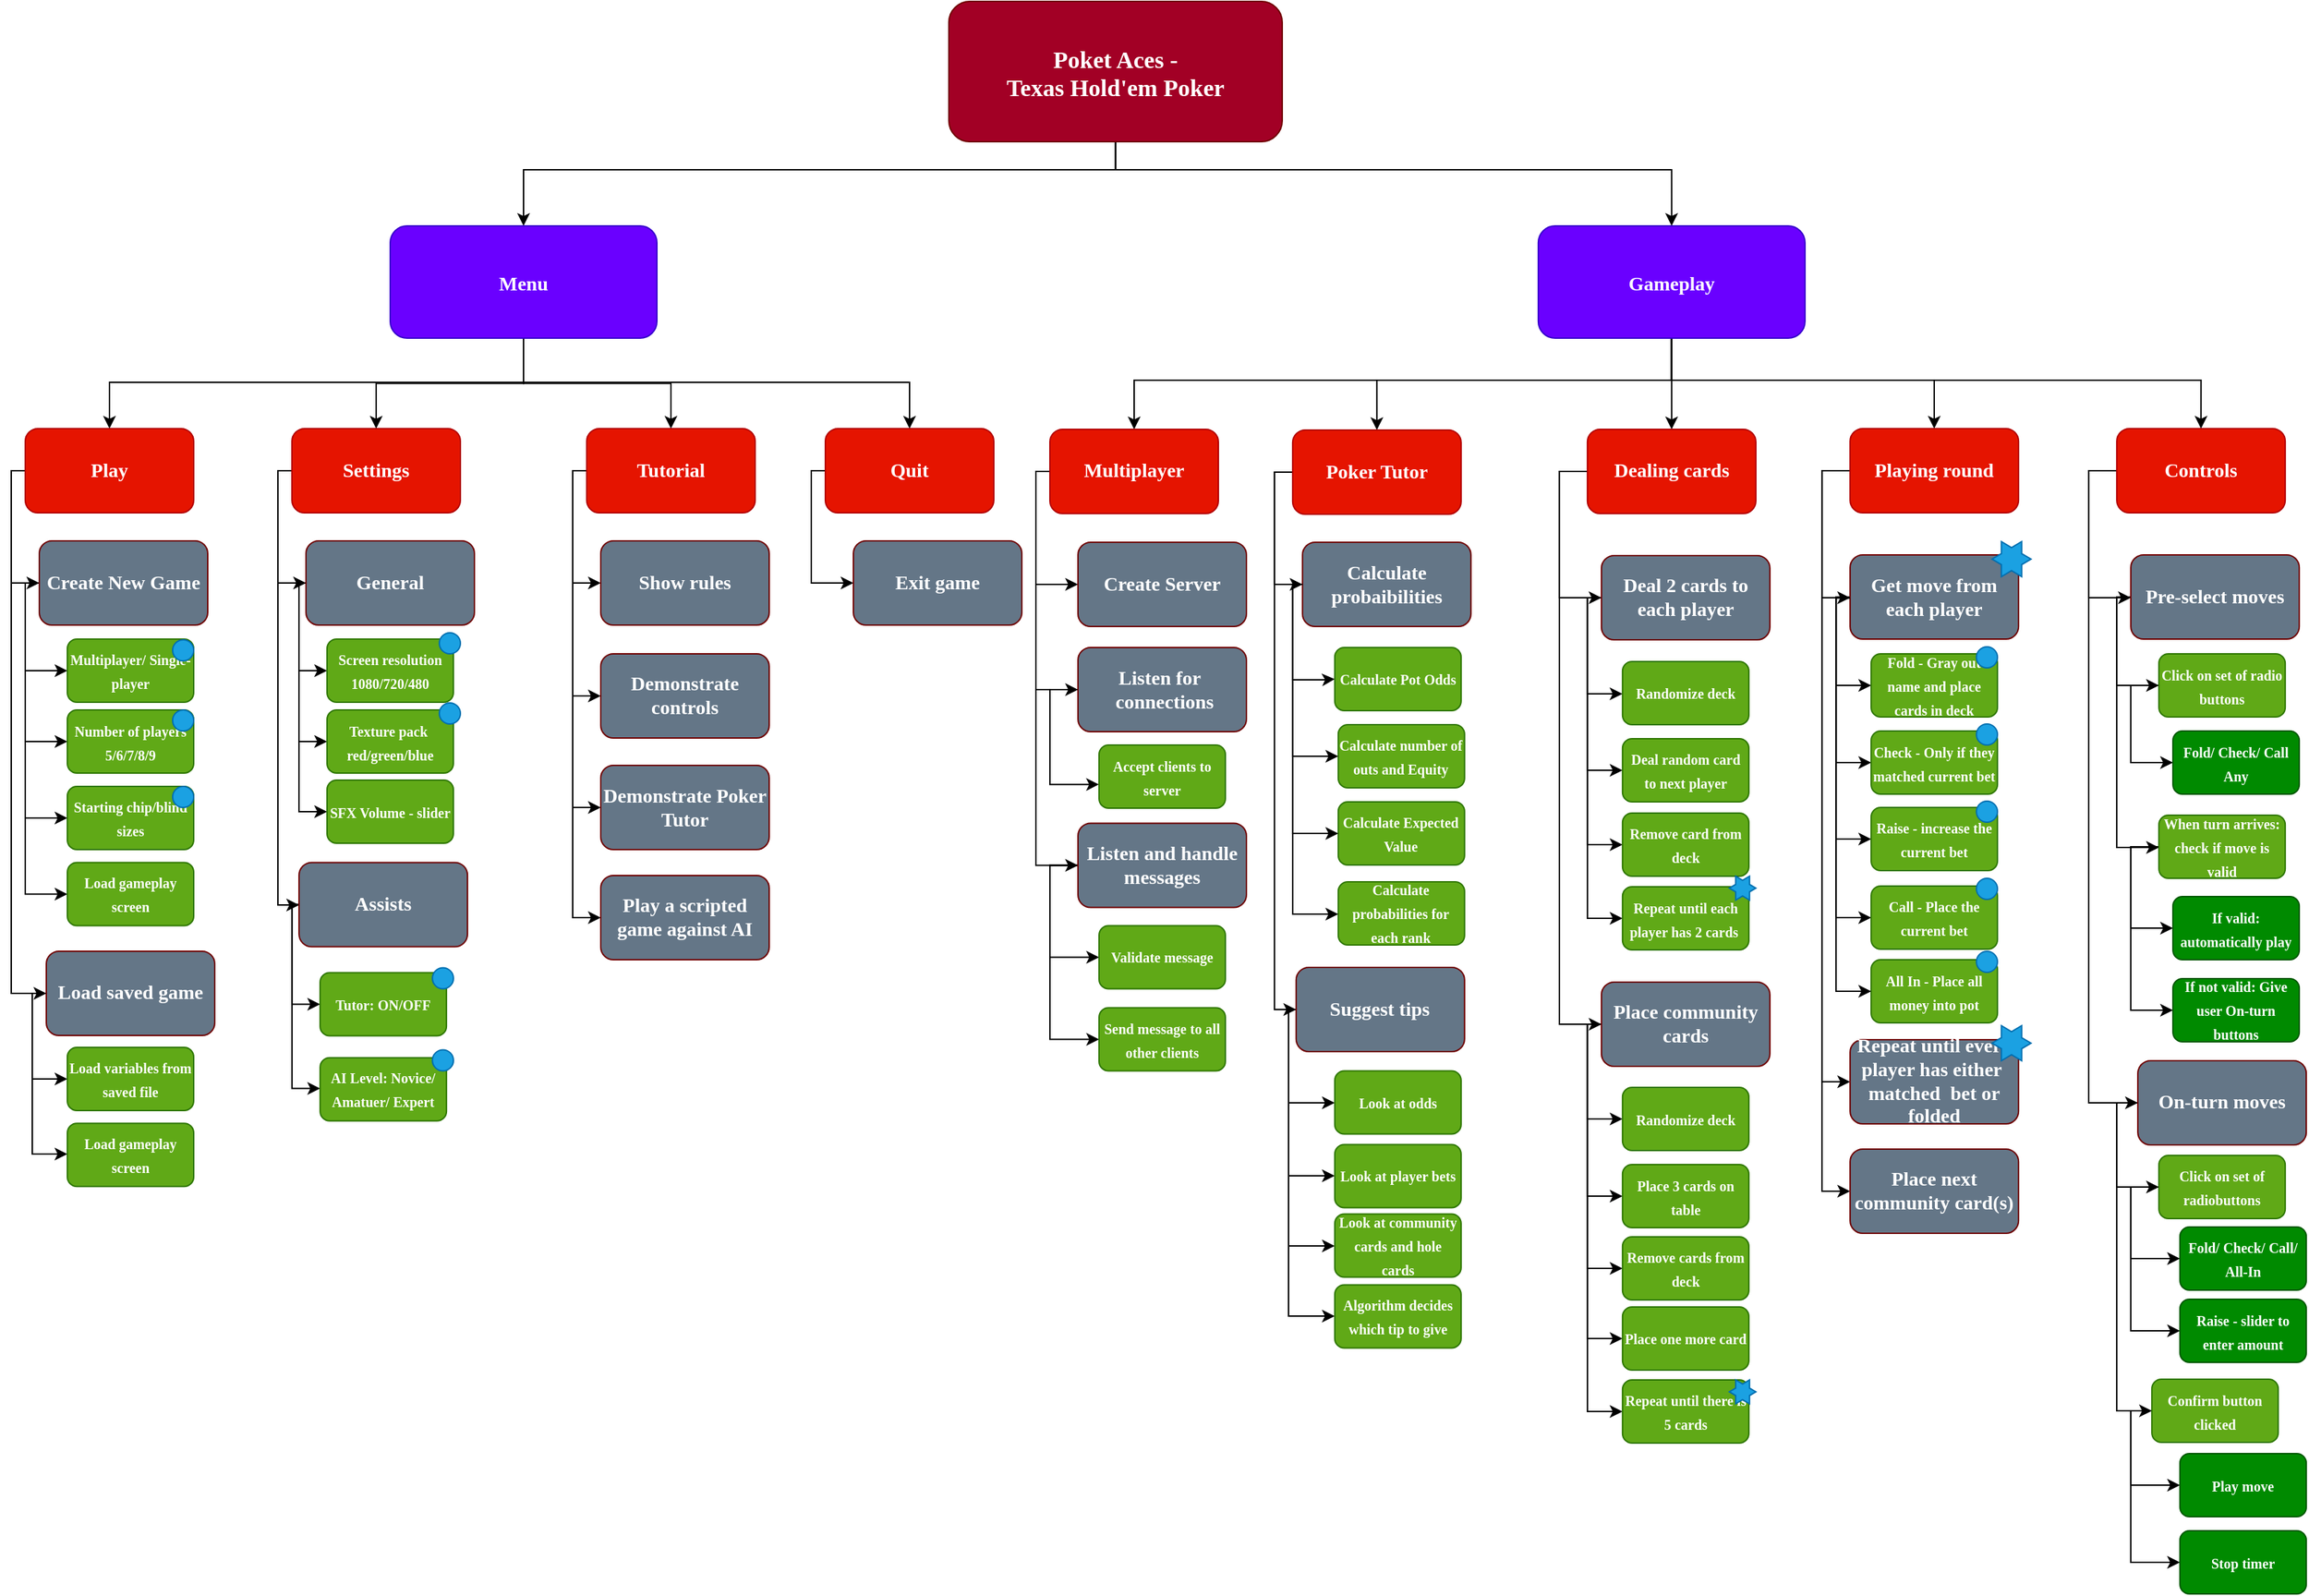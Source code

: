 <mxfile version="15.5.8" type="device"><diagram name="Page-1" id="2c0d36ab-eaac-3732-788b-9136903baeff"><mxGraphModel dx="1038" dy="547" grid="1" gridSize="10" guides="1" tooltips="1" connect="1" arrows="1" fold="1" page="1" pageScale="1.5" pageWidth="1169" pageHeight="827" background="none" math="0" shadow="0"><root><mxCell id="0"/><mxCell id="1" parent="0"/><mxCell id="O7wZPRjyIX0hyakwWh1b-126" style="edgeStyle=orthogonalEdgeStyle;rounded=0;jumpSize=6;orthogonalLoop=1;jettySize=auto;html=1;entryX=0.5;entryY=0;entryDx=0;entryDy=0;endArrow=classic;endFill=1;startSize=6;endSize=6;sourcePerimeterSpacing=0;targetPerimeterSpacing=0;" parent="1" source="2" target="4" edge="1"><mxGeometry relative="1" as="geometry"><Array as="points"><mxPoint x="877" y="130"/><mxPoint x="1273" y="130"/></Array></mxGeometry></mxCell><mxCell id="O7wZPRjyIX0hyakwWh1b-127" style="edgeStyle=orthogonalEdgeStyle;rounded=0;jumpSize=6;orthogonalLoop=1;jettySize=auto;html=1;entryX=0.5;entryY=0;entryDx=0;entryDy=0;endArrow=classic;endFill=1;startSize=6;endSize=6;sourcePerimeterSpacing=0;targetPerimeterSpacing=0;" parent="1" source="2" target="13" edge="1"><mxGeometry relative="1" as="geometry"><Array as="points"><mxPoint x="877" y="130"/><mxPoint x="455" y="130"/></Array></mxGeometry></mxCell><mxCell id="2" value="Poket Aces -&#10;Texas Hold'em Poker" style="rounded=1;fillColor=#a20025;strokeColor=#6F0000;fontColor=#ffffff;fontStyle=1;fontFamily=Tahoma;fontSize=17;" parent="1" vertex="1"><mxGeometry x="758" y="10" width="237.5" height="100" as="geometry"/></mxCell><mxCell id="Rx4orw5l7yUvyc0OEFHk-135" value="" style="edgeStyle=orthogonalEdgeStyle;rounded=0;orthogonalLoop=1;jettySize=auto;html=1;" parent="1" source="4" target="Rx4orw5l7yUvyc0OEFHk-134" edge="1"><mxGeometry relative="1" as="geometry"><Array as="points"><mxPoint x="1273" y="280"/><mxPoint x="1460" y="280"/></Array></mxGeometry></mxCell><mxCell id="i-bjAkMmNmpcuHr74kwM-69" style="edgeStyle=orthogonalEdgeStyle;rounded=0;orthogonalLoop=1;jettySize=auto;html=1;entryX=0.5;entryY=0;entryDx=0;entryDy=0;" parent="1" source="4" target="i-bjAkMmNmpcuHr74kwM-67" edge="1"><mxGeometry relative="1" as="geometry"><Array as="points"><mxPoint x="1273" y="280"/><mxPoint x="1063" y="280"/></Array></mxGeometry></mxCell><mxCell id="i-bjAkMmNmpcuHr74kwM-70" style="edgeStyle=orthogonalEdgeStyle;rounded=0;orthogonalLoop=1;jettySize=auto;html=1;entryX=0.5;entryY=0;entryDx=0;entryDy=0;" parent="1" source="4" target="i-bjAkMmNmpcuHr74kwM-63" edge="1"><mxGeometry relative="1" as="geometry"><Array as="points"><mxPoint x="1273" y="280"/><mxPoint x="1650" y="280"/></Array></mxGeometry></mxCell><mxCell id="iiZgltEaNEt3YrT2e0Tv-109" style="edgeStyle=orthogonalEdgeStyle;rounded=0;orthogonalLoop=1;jettySize=auto;html=1;" parent="1" source="4" target="iiZgltEaNEt3YrT2e0Tv-108" edge="1"><mxGeometry relative="1" as="geometry"><Array as="points"><mxPoint x="1273" y="280"/><mxPoint x="890" y="280"/></Array></mxGeometry></mxCell><mxCell id="O7wZPRjyIX0hyakwWh1b-71" style="edgeStyle=orthogonalEdgeStyle;rounded=0;jumpSize=6;orthogonalLoop=1;jettySize=auto;html=1;entryX=0.5;entryY=0;entryDx=0;entryDy=0;endArrow=classic;endFill=1;startSize=6;endSize=6;sourcePerimeterSpacing=0;targetPerimeterSpacing=0;" parent="1" source="4" target="Rx4orw5l7yUvyc0OEFHk-130" edge="1"><mxGeometry relative="1" as="geometry"><Array as="points"><mxPoint x="1273" y="260"/><mxPoint x="1273" y="260"/></Array></mxGeometry></mxCell><mxCell id="4" value="Gameplay" style="rounded=1;fillColor=#6a00ff;strokeColor=#3700CC;fontColor=#ffffff;fontStyle=1;fontFamily=Tahoma;fontSize=14" parent="1" vertex="1"><mxGeometry x="1177.93" y="170" width="190" height="80" as="geometry"/></mxCell><mxCell id="Rx4orw5l7yUvyc0OEFHk-145" value="" style="edgeStyle=orthogonalEdgeStyle;rounded=0;orthogonalLoop=1;jettySize=auto;html=1;" parent="1" source="13" target="Rx4orw5l7yUvyc0OEFHk-144" edge="1"><mxGeometry relative="1" as="geometry"/></mxCell><mxCell id="O7wZPRjyIX0hyakwWh1b-69" style="edgeStyle=orthogonalEdgeStyle;rounded=0;jumpSize=6;orthogonalLoop=1;jettySize=auto;html=1;entryX=0.5;entryY=0;entryDx=0;entryDy=0;endArrow=classic;endFill=1;startSize=6;endSize=6;sourcePerimeterSpacing=0;targetPerimeterSpacing=0;" parent="1" source="13" target="Rx4orw5l7yUvyc0OEFHk-140" edge="1"><mxGeometry relative="1" as="geometry"/></mxCell><mxCell id="O7wZPRjyIX0hyakwWh1b-117" style="edgeStyle=orthogonalEdgeStyle;rounded=0;jumpSize=6;orthogonalLoop=1;jettySize=auto;html=1;entryX=0.5;entryY=0;entryDx=0;entryDy=0;endArrow=classic;endFill=1;startSize=6;endSize=6;sourcePerimeterSpacing=0;targetPerimeterSpacing=0;" parent="1" source="13" target="O7wZPRjyIX0hyakwWh1b-116" edge="1"><mxGeometry relative="1" as="geometry"><Array as="points"><mxPoint x="455" y="281.44"/><mxPoint x="730" y="281.44"/></Array></mxGeometry></mxCell><mxCell id="O7wZPRjyIX0hyakwWh1b-119" style="edgeStyle=orthogonalEdgeStyle;rounded=0;jumpSize=6;orthogonalLoop=1;jettySize=auto;html=1;endArrow=classic;endFill=1;startSize=6;endSize=6;sourcePerimeterSpacing=0;targetPerimeterSpacing=0;entryX=0.5;entryY=0;entryDx=0;entryDy=0;" parent="1" source="13" target="Rx4orw5l7yUvyc0OEFHk-143" edge="1"><mxGeometry relative="1" as="geometry"><mxPoint x="161.829" y="311.44" as="targetPoint"/><Array as="points"><mxPoint x="455" y="281.44"/><mxPoint x="160" y="281.44"/></Array></mxGeometry></mxCell><mxCell id="13" value="Menu" style="rounded=1;fillColor=#6a00ff;strokeColor=#3700CC;fontColor=#ffffff;fontStyle=1;fontFamily=Tahoma;fontSize=14" parent="1" vertex="1"><mxGeometry x="360" y="170" width="190" height="80" as="geometry"/></mxCell><mxCell id="Rx4orw5l7yUvyc0OEFHk-133" value="" style="edgeStyle=orthogonalEdgeStyle;rounded=0;orthogonalLoop=1;jettySize=auto;html=1;exitX=0;exitY=0.5;exitDx=0;exitDy=0;entryX=0;entryY=0.5;entryDx=0;entryDy=0;" parent="1" source="Rx4orw5l7yUvyc0OEFHk-130" target="Rx4orw5l7yUvyc0OEFHk-132" edge="1"><mxGeometry relative="1" as="geometry"/></mxCell><mxCell id="i-bjAkMmNmpcuHr74kwM-62" style="edgeStyle=orthogonalEdgeStyle;rounded=0;orthogonalLoop=1;jettySize=auto;html=1;exitX=0;exitY=0.5;exitDx=0;exitDy=0;entryX=0;entryY=0.5;entryDx=0;entryDy=0;" parent="1" source="Rx4orw5l7yUvyc0OEFHk-130" target="i-bjAkMmNmpcuHr74kwM-61" edge="1"><mxGeometry relative="1" as="geometry"><mxPoint x="1222.93" y="635.5" as="targetPoint"/><Array as="points"><mxPoint x="1192.93" y="344.5"/><mxPoint x="1192.93" y="738.5"/></Array></mxGeometry></mxCell><mxCell id="Rx4orw5l7yUvyc0OEFHk-130" value="Dealing cards" style="whiteSpace=wrap;html=1;rounded=1;fontFamily=Tahoma;fontSize=14;fontColor=#ffffff;fontStyle=1;strokeColor=#B20000;fillColor=#e51400;" parent="1" vertex="1"><mxGeometry x="1212.93" y="315" width="120" height="60" as="geometry"/></mxCell><mxCell id="i-bjAkMmNmpcuHr74kwM-83" style="edgeStyle=orthogonalEdgeStyle;rounded=0;orthogonalLoop=1;jettySize=auto;html=1;entryX=0;entryY=0.5;entryDx=0;entryDy=0;" parent="1" source="Rx4orw5l7yUvyc0OEFHk-132" target="i-bjAkMmNmpcuHr74kwM-79" edge="1"><mxGeometry relative="1" as="geometry"><mxPoint x="1202.93" y="510.5" as="targetPoint"/><Array as="points"><mxPoint x="1212.93" y="435.5"/><mxPoint x="1212.93" y="503.5"/><mxPoint x="1237.93" y="503.5"/></Array></mxGeometry></mxCell><mxCell id="i-bjAkMmNmpcuHr74kwM-84" style="edgeStyle=orthogonalEdgeStyle;rounded=0;orthogonalLoop=1;jettySize=auto;html=1;entryX=0;entryY=0.5;entryDx=0;entryDy=0;" parent="1" source="Rx4orw5l7yUvyc0OEFHk-132" target="i-bjAkMmNmpcuHr74kwM-82" edge="1"><mxGeometry relative="1" as="geometry"><mxPoint x="1202.93" y="620.5" as="targetPoint"/><Array as="points"><mxPoint x="1212.93" y="435.5"/><mxPoint x="1212.93" y="611.5"/></Array></mxGeometry></mxCell><mxCell id="i-bjAkMmNmpcuHr74kwM-85" style="edgeStyle=orthogonalEdgeStyle;rounded=0;orthogonalLoop=1;jettySize=auto;html=1;entryX=0;entryY=0.5;entryDx=0;entryDy=0;" parent="1" source="Rx4orw5l7yUvyc0OEFHk-132" target="i-bjAkMmNmpcuHr74kwM-81" edge="1"><mxGeometry relative="1" as="geometry"><mxPoint x="1212.93" y="580.5" as="targetPoint"/><Array as="points"><mxPoint x="1212.93" y="435.5"/><mxPoint x="1212.93" y="558.5"/></Array></mxGeometry></mxCell><mxCell id="i-bjAkMmNmpcuHr74kwM-116" style="edgeStyle=orthogonalEdgeStyle;rounded=0;orthogonalLoop=1;jettySize=auto;html=1;entryX=0;entryY=0.5;entryDx=0;entryDy=0;" parent="1" source="Rx4orw5l7yUvyc0OEFHk-132" target="i-bjAkMmNmpcuHr74kwM-115" edge="1"><mxGeometry relative="1" as="geometry"><mxPoint x="1212.93" y="680.5" as="targetPoint"/><Array as="points"><mxPoint x="1212.93" y="434.5"/><mxPoint x="1212.93" y="663.5"/></Array></mxGeometry></mxCell><mxCell id="Rx4orw5l7yUvyc0OEFHk-132" value="Deal 2 cards to each player" style="whiteSpace=wrap;html=1;rounded=1;fontFamily=Tahoma;fontSize=14;fontColor=#ffffff;fontStyle=1;strokeColor=#6F0000;fillColor=#647687;" parent="1" vertex="1"><mxGeometry x="1222.93" y="405" width="120" height="60" as="geometry"/></mxCell><mxCell id="Rx4orw5l7yUvyc0OEFHk-137" value="" style="edgeStyle=orthogonalEdgeStyle;rounded=0;orthogonalLoop=1;jettySize=auto;html=1;exitX=0;exitY=0.5;exitDx=0;exitDy=0;" parent="1" source="Rx4orw5l7yUvyc0OEFHk-134" target="Rx4orw5l7yUvyc0OEFHk-136" edge="1"><mxGeometry relative="1" as="geometry"><Array as="points"><mxPoint x="1380.07" y="344"/><mxPoint x="1380.07" y="435"/></Array></mxGeometry></mxCell><mxCell id="iiZgltEaNEt3YrT2e0Tv-103" style="edgeStyle=orthogonalEdgeStyle;rounded=0;orthogonalLoop=1;jettySize=auto;html=1;entryX=0;entryY=0.5;entryDx=0;entryDy=0;" parent="1" source="Rx4orw5l7yUvyc0OEFHk-134" target="iiZgltEaNEt3YrT2e0Tv-102" edge="1"><mxGeometry relative="1" as="geometry"><Array as="points"><mxPoint x="1380.07" y="344"/><mxPoint x="1380.07" y="780"/></Array></mxGeometry></mxCell><mxCell id="O7wZPRjyIX0hyakwWh1b-102" style="edgeStyle=orthogonalEdgeStyle;rounded=0;jumpSize=6;orthogonalLoop=1;jettySize=auto;html=1;entryX=0;entryY=0.5;entryDx=0;entryDy=0;endArrow=classic;endFill=1;startSize=6;endSize=6;sourcePerimeterSpacing=0;targetPerimeterSpacing=0;" parent="1" source="Rx4orw5l7yUvyc0OEFHk-134" target="O7wZPRjyIX0hyakwWh1b-101" edge="1"><mxGeometry relative="1" as="geometry"><Array as="points"><mxPoint x="1380.07" y="345"/><mxPoint x="1380.07" y="858"/></Array></mxGeometry></mxCell><mxCell id="Rx4orw5l7yUvyc0OEFHk-134" value="Playing round" style="whiteSpace=wrap;html=1;rounded=1;fontFamily=Tahoma;fontSize=14;fontColor=#ffffff;fontStyle=1;strokeColor=#B20000;fillColor=#e51400;" parent="1" vertex="1"><mxGeometry x="1400.07" y="314.5" width="120" height="60" as="geometry"/></mxCell><mxCell id="iiZgltEaNEt3YrT2e0Tv-87" style="edgeStyle=orthogonalEdgeStyle;rounded=0;orthogonalLoop=1;jettySize=auto;html=1;entryX=0;entryY=0.5;entryDx=0;entryDy=0;" parent="1" source="Rx4orw5l7yUvyc0OEFHk-136" target="iiZgltEaNEt3YrT2e0Tv-86" edge="1"><mxGeometry relative="1" as="geometry"><Array as="points"><mxPoint x="1390.07" y="435"/><mxPoint x="1390.07" y="497"/></Array></mxGeometry></mxCell><mxCell id="iiZgltEaNEt3YrT2e0Tv-92" style="edgeStyle=orthogonalEdgeStyle;rounded=0;orthogonalLoop=1;jettySize=auto;html=1;entryX=0;entryY=0.5;entryDx=0;entryDy=0;exitX=0;exitY=0.5;exitDx=0;exitDy=0;" parent="1" source="Rx4orw5l7yUvyc0OEFHk-136" target="iiZgltEaNEt3YrT2e0Tv-88" edge="1"><mxGeometry relative="1" as="geometry"><mxPoint x="1380.07" y="570" as="targetPoint"/><Array as="points"><mxPoint x="1390.07" y="435"/><mxPoint x="1390.07" y="553"/></Array></mxGeometry></mxCell><mxCell id="iiZgltEaNEt3YrT2e0Tv-93" style="edgeStyle=orthogonalEdgeStyle;rounded=0;orthogonalLoop=1;jettySize=auto;html=1;entryX=0;entryY=0.5;entryDx=0;entryDy=0;" parent="1" source="Rx4orw5l7yUvyc0OEFHk-136" target="iiZgltEaNEt3YrT2e0Tv-89" edge="1"><mxGeometry relative="1" as="geometry"><mxPoint x="1370.07" y="640" as="targetPoint"/><Array as="points"><mxPoint x="1390.07" y="435"/><mxPoint x="1390.07" y="607"/></Array></mxGeometry></mxCell><mxCell id="iiZgltEaNEt3YrT2e0Tv-94" style="edgeStyle=orthogonalEdgeStyle;rounded=0;orthogonalLoop=1;jettySize=auto;html=1;entryX=0;entryY=0.5;entryDx=0;entryDy=0;" parent="1" source="Rx4orw5l7yUvyc0OEFHk-136" target="iiZgltEaNEt3YrT2e0Tv-90" edge="1"><mxGeometry relative="1" as="geometry"><Array as="points"><mxPoint x="1390.07" y="435"/><mxPoint x="1390.07" y="663"/></Array></mxGeometry></mxCell><mxCell id="Rx4orw5l7yUvyc0OEFHk-136" value="Get move from each player" style="whiteSpace=wrap;html=1;rounded=1;fontFamily=Tahoma;fontSize=14;fontColor=#ffffff;fontStyle=1;strokeColor=#6F0000;fillColor=#647687;" parent="1" vertex="1"><mxGeometry x="1400.07" y="404.5" width="120" height="60" as="geometry"/></mxCell><mxCell id="vIeQeAYrQMvEayc7As_n-66" value="" style="edgeStyle=orthogonalEdgeStyle;rounded=0;orthogonalLoop=1;jettySize=auto;html=1;" parent="1" source="Rx4orw5l7yUvyc0OEFHk-140" target="vIeQeAYrQMvEayc7As_n-65" edge="1"><mxGeometry relative="1" as="geometry"><Array as="points"><mxPoint x="280" y="344.5"/><mxPoint x="280" y="424.5"/></Array></mxGeometry></mxCell><mxCell id="vIeQeAYrQMvEayc7As_n-68" style="edgeStyle=orthogonalEdgeStyle;rounded=0;orthogonalLoop=1;jettySize=auto;html=1;entryX=0;entryY=0.5;entryDx=0;entryDy=0;" parent="1" source="Rx4orw5l7yUvyc0OEFHk-140" target="vIeQeAYrQMvEayc7As_n-69" edge="1"><mxGeometry relative="1" as="geometry"><mxPoint x="270" y="594.5" as="targetPoint"/><Array as="points"><mxPoint x="280" y="345"/><mxPoint x="280" y="654.0"/><mxPoint x="295" y="654.0"/></Array></mxGeometry></mxCell><mxCell id="Rx4orw5l7yUvyc0OEFHk-140" value="Settings" style="whiteSpace=wrap;html=1;rounded=1;fontFamily=Tahoma;fontSize=14;fontColor=#ffffff;fontStyle=1;strokeColor=#B20000;fillColor=#e51400;" parent="1" vertex="1"><mxGeometry x="290" y="314.5" width="120" height="60" as="geometry"/></mxCell><mxCell id="Rx4orw5l7yUvyc0OEFHk-152" value="" style="edgeStyle=orthogonalEdgeStyle;rounded=0;orthogonalLoop=1;jettySize=auto;html=1;entryX=0;entryY=0.5;entryDx=0;entryDy=0;exitX=0;exitY=0.5;exitDx=0;exitDy=0;" parent="1" source="Rx4orw5l7yUvyc0OEFHk-143" target="Rx4orw5l7yUvyc0OEFHk-151" edge="1"><mxGeometry relative="1" as="geometry"><Array as="points"><mxPoint x="90" y="344.5"/><mxPoint x="90" y="424.5"/><mxPoint x="110" y="424.5"/></Array></mxGeometry></mxCell><mxCell id="vIeQeAYrQMvEayc7As_n-62" value="" style="edgeStyle=orthogonalEdgeStyle;rounded=0;orthogonalLoop=1;jettySize=auto;html=1;entryX=0;entryY=0.5;entryDx=0;entryDy=0;" parent="1" source="Rx4orw5l7yUvyc0OEFHk-143" target="vIeQeAYrQMvEayc7As_n-61" edge="1"><mxGeometry relative="1" as="geometry"><Array as="points"><mxPoint x="90" y="345"/><mxPoint x="90" y="717"/></Array></mxGeometry></mxCell><mxCell id="Rx4orw5l7yUvyc0OEFHk-143" value="Play" style="whiteSpace=wrap;html=1;rounded=1;fontFamily=Tahoma;fontSize=14;fontColor=#ffffff;fontStyle=1;strokeColor=#B20000;fillColor=#e51400;" parent="1" vertex="1"><mxGeometry x="100" y="314.5" width="120" height="60" as="geometry"/></mxCell><mxCell id="vIeQeAYrQMvEayc7As_n-74" style="edgeStyle=orthogonalEdgeStyle;rounded=0;orthogonalLoop=1;jettySize=auto;html=1;entryX=0;entryY=0.5;entryDx=0;entryDy=0;" parent="1" source="Rx4orw5l7yUvyc0OEFHk-144" target="vIeQeAYrQMvEayc7As_n-73" edge="1"><mxGeometry relative="1" as="geometry"><mxPoint x="480" y="434.5" as="targetPoint"/><Array as="points"><mxPoint x="490" y="344.5"/><mxPoint x="490" y="424.5"/></Array></mxGeometry></mxCell><mxCell id="i-bjAkMmNmpcuHr74kwM-89" style="edgeStyle=orthogonalEdgeStyle;rounded=0;orthogonalLoop=1;jettySize=auto;html=1;entryX=0;entryY=0.5;entryDx=0;entryDy=0;" parent="1" source="Rx4orw5l7yUvyc0OEFHk-144" target="i-bjAkMmNmpcuHr74kwM-86" edge="1"><mxGeometry relative="1" as="geometry"><mxPoint x="480" y="520" as="targetPoint"/><Array as="points"><mxPoint x="490" y="345"/><mxPoint x="490" y="505"/></Array></mxGeometry></mxCell><mxCell id="i-bjAkMmNmpcuHr74kwM-90" style="edgeStyle=orthogonalEdgeStyle;rounded=0;orthogonalLoop=1;jettySize=auto;html=1;entryX=0;entryY=0.5;entryDx=0;entryDy=0;" parent="1" source="Rx4orw5l7yUvyc0OEFHk-144" target="i-bjAkMmNmpcuHr74kwM-87" edge="1"><mxGeometry relative="1" as="geometry"><mxPoint x="480" y="600.0" as="targetPoint"/><Array as="points"><mxPoint x="490" y="345"/><mxPoint x="490" y="585.0"/></Array></mxGeometry></mxCell><mxCell id="i-bjAkMmNmpcuHr74kwM-99" style="edgeStyle=orthogonalEdgeStyle;rounded=0;orthogonalLoop=1;jettySize=auto;html=1;entryX=0;entryY=0.5;entryDx=0;entryDy=0;" parent="1" source="Rx4orw5l7yUvyc0OEFHk-144" target="i-bjAkMmNmpcuHr74kwM-98" edge="1"><mxGeometry relative="1" as="geometry"><mxPoint x="480" y="670.0" as="targetPoint"/><Array as="points"><mxPoint x="490" y="345"/><mxPoint x="490" y="663.0"/></Array></mxGeometry></mxCell><mxCell id="Rx4orw5l7yUvyc0OEFHk-144" value="Tutorial" style="whiteSpace=wrap;html=1;rounded=1;fontFamily=Tahoma;fontSize=14;fontColor=#ffffff;fontStyle=1;strokeColor=#B20000;fillColor=#e51400;" parent="1" vertex="1"><mxGeometry x="500" y="314.5" width="120" height="60" as="geometry"/></mxCell><mxCell id="iiZgltEaNEt3YrT2e0Tv-74" style="edgeStyle=orthogonalEdgeStyle;rounded=0;orthogonalLoop=1;jettySize=auto;html=1;entryX=0;entryY=0.5;entryDx=0;entryDy=0;" parent="1" source="Rx4orw5l7yUvyc0OEFHk-151" target="iiZgltEaNEt3YrT2e0Tv-68" edge="1"><mxGeometry relative="1" as="geometry"><mxPoint x="90.0" y="500" as="targetPoint"/><Array as="points"><mxPoint x="100" y="424"/><mxPoint x="100" y="487"/></Array></mxGeometry></mxCell><mxCell id="iiZgltEaNEt3YrT2e0Tv-75" style="edgeStyle=orthogonalEdgeStyle;rounded=0;orthogonalLoop=1;jettySize=auto;html=1;entryX=0;entryY=0.5;entryDx=0;entryDy=0;" parent="1" source="Rx4orw5l7yUvyc0OEFHk-151" target="iiZgltEaNEt3YrT2e0Tv-69" edge="1"><mxGeometry relative="1" as="geometry"><mxPoint x="90.0" y="550" as="targetPoint"/><Array as="points"><mxPoint x="100" y="424"/><mxPoint x="100" y="538"/></Array></mxGeometry></mxCell><mxCell id="iiZgltEaNEt3YrT2e0Tv-76" style="edgeStyle=orthogonalEdgeStyle;rounded=0;orthogonalLoop=1;jettySize=auto;html=1;entryX=0;entryY=0.5;entryDx=0;entryDy=0;exitX=0;exitY=0.5;exitDx=0;exitDy=0;" parent="1" source="Rx4orw5l7yUvyc0OEFHk-151" target="iiZgltEaNEt3YrT2e0Tv-70" edge="1"><mxGeometry relative="1" as="geometry"><mxPoint x="90.0" y="600.0" as="targetPoint"/><Array as="points"><mxPoint x="100" y="424"/><mxPoint x="100" y="592.0"/></Array></mxGeometry></mxCell><mxCell id="twc5-RMwkxPj0LSjINvR-14" style="edgeStyle=orthogonalEdgeStyle;rounded=0;orthogonalLoop=1;jettySize=auto;html=1;exitX=0;exitY=0.5;exitDx=0;exitDy=0;entryX=0;entryY=0.5;entryDx=0;entryDy=0;" parent="1" source="Rx4orw5l7yUvyc0OEFHk-151" target="twc5-RMwkxPj0LSjINvR-13" edge="1"><mxGeometry relative="1" as="geometry"><Array as="points"><mxPoint x="100" y="425"/><mxPoint x="100" y="646"/></Array></mxGeometry></mxCell><mxCell id="Rx4orw5l7yUvyc0OEFHk-151" value="Create New Game" style="whiteSpace=wrap;html=1;rounded=1;fontFamily=Tahoma;fontSize=14;fontColor=#ffffff;fontStyle=1;strokeColor=#6F0000;fillColor=#647687;" parent="1" vertex="1"><mxGeometry x="110" y="394.5" width="120" height="60" as="geometry"/></mxCell><mxCell id="iiZgltEaNEt3YrT2e0Tv-83" style="edgeStyle=orthogonalEdgeStyle;rounded=0;orthogonalLoop=1;jettySize=auto;html=1;entryX=0;entryY=0.5;entryDx=0;entryDy=0;exitX=0;exitY=0.5;exitDx=0;exitDy=0;" parent="1" source="vIeQeAYrQMvEayc7As_n-61" target="iiZgltEaNEt3YrT2e0Tv-82" edge="1"><mxGeometry relative="1" as="geometry"><Array as="points"><mxPoint x="104.99" y="717.5"/><mxPoint x="104.99" y="778.5"/></Array></mxGeometry></mxCell><mxCell id="iiZgltEaNEt3YrT2e0Tv-85" style="edgeStyle=orthogonalEdgeStyle;rounded=0;orthogonalLoop=1;jettySize=auto;html=1;entryX=0;entryY=0.5;entryDx=0;entryDy=0;" parent="1" source="vIeQeAYrQMvEayc7As_n-61" edge="1"><mxGeometry relative="1" as="geometry"><mxPoint x="129.99" y="831.5" as="targetPoint"/><Array as="points"><mxPoint x="104.99" y="717.5"/><mxPoint x="104.99" y="831.5"/></Array></mxGeometry></mxCell><mxCell id="vIeQeAYrQMvEayc7As_n-61" value="Load saved game" style="whiteSpace=wrap;html=1;rounded=1;fontFamily=Tahoma;fontSize=14;fontColor=#ffffff;fontStyle=1;strokeColor=#6F0000;fillColor=#647687;" parent="1" vertex="1"><mxGeometry x="114.99" y="687.0" width="120" height="60" as="geometry"/></mxCell><mxCell id="i-bjAkMmNmpcuHr74kwM-113" style="edgeStyle=orthogonalEdgeStyle;rounded=0;orthogonalLoop=1;jettySize=auto;html=1;entryX=0;entryY=0.5;entryDx=0;entryDy=0;" parent="1" source="vIeQeAYrQMvEayc7As_n-65" target="i-bjAkMmNmpcuHr74kwM-111" edge="1"><mxGeometry relative="1" as="geometry"><mxPoint x="280" y="500" as="targetPoint"/><Array as="points"><mxPoint x="295" y="425"/><mxPoint x="295" y="487"/></Array></mxGeometry></mxCell><mxCell id="i-bjAkMmNmpcuHr74kwM-114" style="edgeStyle=orthogonalEdgeStyle;rounded=0;orthogonalLoop=1;jettySize=auto;html=1;entryX=0;entryY=0.5;entryDx=0;entryDy=0;" parent="1" source="vIeQeAYrQMvEayc7As_n-65" target="i-bjAkMmNmpcuHr74kwM-112" edge="1"><mxGeometry relative="1" as="geometry"><mxPoint x="300" y="540" as="targetPoint"/><Array as="points"><mxPoint x="295" y="425"/><mxPoint x="295" y="538"/></Array></mxGeometry></mxCell><mxCell id="iiZgltEaNEt3YrT2e0Tv-117" style="edgeStyle=orthogonalEdgeStyle;rounded=0;orthogonalLoop=1;jettySize=auto;html=1;entryX=0;entryY=0.5;entryDx=0;entryDy=0;exitX=0;exitY=0.5;exitDx=0;exitDy=0;" parent="1" source="vIeQeAYrQMvEayc7As_n-65" target="iiZgltEaNEt3YrT2e0Tv-116" edge="1"><mxGeometry relative="1" as="geometry"><mxPoint x="295" y="420" as="sourcePoint"/><Array as="points"><mxPoint x="295" y="425"/><mxPoint x="295" y="588.0"/></Array></mxGeometry></mxCell><mxCell id="vIeQeAYrQMvEayc7As_n-65" value="General" style="whiteSpace=wrap;html=1;rounded=1;fontFamily=Tahoma;fontSize=14;fontColor=#ffffff;fontStyle=1;strokeColor=#6F0000;fillColor=#647687;" parent="1" vertex="1"><mxGeometry x="300" y="394.5" width="120" height="60" as="geometry"/></mxCell><mxCell id="iiZgltEaNEt3YrT2e0Tv-61" style="edgeStyle=orthogonalEdgeStyle;rounded=0;orthogonalLoop=1;jettySize=auto;html=1;entryX=0;entryY=0.5;entryDx=0;entryDy=0;" parent="1" source="vIeQeAYrQMvEayc7As_n-69" target="i-bjAkMmNmpcuHr74kwM-109" edge="1"><mxGeometry relative="1" as="geometry"><mxPoint x="275.06" y="738.75" as="targetPoint"/><Array as="points"><mxPoint x="290.06" y="653.75"/><mxPoint x="290.06" y="724.75"/></Array></mxGeometry></mxCell><mxCell id="iiZgltEaNEt3YrT2e0Tv-62" style="edgeStyle=orthogonalEdgeStyle;rounded=0;orthogonalLoop=1;jettySize=auto;html=1;entryX=0;entryY=0.5;entryDx=0;entryDy=0;" parent="1" source="vIeQeAYrQMvEayc7As_n-69" edge="1"><mxGeometry relative="1" as="geometry"><Array as="points"><mxPoint x="290.06" y="653.75"/><mxPoint x="290.06" y="784.75"/></Array><mxPoint x="310.06" y="784.75" as="targetPoint"/></mxGeometry></mxCell><mxCell id="vIeQeAYrQMvEayc7As_n-69" value="Assists" style="whiteSpace=wrap;html=1;rounded=1;fontFamily=Tahoma;fontSize=14;fontColor=#ffffff;fontStyle=1;strokeColor=#6F0000;fillColor=#647687;" parent="1" vertex="1"><mxGeometry x="295.06" y="623.75" width="120" height="60" as="geometry"/></mxCell><mxCell id="vIeQeAYrQMvEayc7As_n-73" value="Show rules" style="whiteSpace=wrap;html=1;rounded=1;fontFamily=Tahoma;fontSize=14;fontColor=#ffffff;fontStyle=1;strokeColor=#6F0000;fillColor=#647687;" parent="1" vertex="1"><mxGeometry x="510" y="394.5" width="120" height="60" as="geometry"/></mxCell><mxCell id="i-bjAkMmNmpcuHr74kwM-94" style="edgeStyle=orthogonalEdgeStyle;rounded=0;orthogonalLoop=1;jettySize=auto;html=1;entryX=0;entryY=0.5;entryDx=0;entryDy=0;" parent="1" source="i-bjAkMmNmpcuHr74kwM-61" target="i-bjAkMmNmpcuHr74kwM-91" edge="1"><mxGeometry relative="1" as="geometry"><mxPoint x="1202.93" y="819" as="targetPoint"/><Array as="points"><mxPoint x="1212.93" y="739"/><mxPoint x="1212.93" y="807"/></Array></mxGeometry></mxCell><mxCell id="i-bjAkMmNmpcuHr74kwM-95" style="edgeStyle=orthogonalEdgeStyle;rounded=0;orthogonalLoop=1;jettySize=auto;html=1;entryX=0;entryY=0.5;entryDx=0;entryDy=0;" parent="1" source="i-bjAkMmNmpcuHr74kwM-61" target="i-bjAkMmNmpcuHr74kwM-92" edge="1"><mxGeometry relative="1" as="geometry"><mxPoint x="1202.93" y="869" as="targetPoint"/><Array as="points"><mxPoint x="1212.93" y="739"/><mxPoint x="1212.93" y="861"/></Array></mxGeometry></mxCell><mxCell id="i-bjAkMmNmpcuHr74kwM-97" style="edgeStyle=orthogonalEdgeStyle;rounded=0;orthogonalLoop=1;jettySize=auto;html=1;entryX=0;entryY=0.5;entryDx=0;entryDy=0;" parent="1" source="i-bjAkMmNmpcuHr74kwM-61" target="i-bjAkMmNmpcuHr74kwM-93" edge="1"><mxGeometry relative="1" as="geometry"><mxPoint x="1192.93" y="919" as="targetPoint"/><Array as="points"><mxPoint x="1212.93" y="739.5"/><mxPoint x="1212.93" y="913.5"/></Array></mxGeometry></mxCell><mxCell id="iiZgltEaNEt3YrT2e0Tv-64" style="edgeStyle=orthogonalEdgeStyle;rounded=0;orthogonalLoop=1;jettySize=auto;html=1;entryX=0;entryY=0.5;entryDx=0;entryDy=0;" parent="1" source="i-bjAkMmNmpcuHr74kwM-61" target="iiZgltEaNEt3YrT2e0Tv-63" edge="1"><mxGeometry relative="1" as="geometry"><Array as="points"><mxPoint x="1212.93" y="738.5"/><mxPoint x="1212.93" y="962.5"/></Array></mxGeometry></mxCell><mxCell id="iiZgltEaNEt3YrT2e0Tv-73" style="edgeStyle=orthogonalEdgeStyle;rounded=0;orthogonalLoop=1;jettySize=auto;html=1;entryX=0;entryY=0.5;entryDx=0;entryDy=0;" parent="1" source="i-bjAkMmNmpcuHr74kwM-61" target="iiZgltEaNEt3YrT2e0Tv-71" edge="1"><mxGeometry relative="1" as="geometry"><mxPoint x="1212.93" y="1020.5" as="targetPoint"/><Array as="points"><mxPoint x="1212.93" y="739.5"/><mxPoint x="1212.93" y="1015.5"/></Array></mxGeometry></mxCell><mxCell id="i-bjAkMmNmpcuHr74kwM-61" value="Place community cards" style="whiteSpace=wrap;html=1;rounded=1;fontFamily=Tahoma;fontSize=14;fontColor=#ffffff;fontStyle=1;strokeColor=#6F0000;fillColor=#647687;" parent="1" vertex="1"><mxGeometry x="1222.93" y="709" width="120" height="60" as="geometry"/></mxCell><mxCell id="i-bjAkMmNmpcuHr74kwM-64" style="edgeStyle=orthogonalEdgeStyle;rounded=0;orthogonalLoop=1;jettySize=auto;html=1;entryX=0;entryY=0.5;entryDx=0;entryDy=0;" parent="1" source="i-bjAkMmNmpcuHr74kwM-63" target="i-bjAkMmNmpcuHr74kwM-65" edge="1"><mxGeometry relative="1" as="geometry"><mxPoint x="1570.07" y="494.5" as="targetPoint"/><Array as="points"><mxPoint x="1570.07" y="344"/><mxPoint x="1570.07" y="435"/><mxPoint x="1600.07" y="435"/></Array></mxGeometry></mxCell><mxCell id="i-bjAkMmNmpcuHr74kwM-68" style="edgeStyle=orthogonalEdgeStyle;rounded=0;orthogonalLoop=1;jettySize=auto;html=1;entryX=0;entryY=0.5;entryDx=0;entryDy=0;" parent="1" source="i-bjAkMmNmpcuHr74kwM-63" target="i-bjAkMmNmpcuHr74kwM-66" edge="1"><mxGeometry relative="1" as="geometry"><mxPoint x="1570.07" y="700" as="targetPoint"/><Array as="points"><mxPoint x="1570.07" y="345"/><mxPoint x="1570.07" y="795"/></Array></mxGeometry></mxCell><mxCell id="i-bjAkMmNmpcuHr74kwM-63" value="Controls" style="whiteSpace=wrap;html=1;rounded=1;fontFamily=Tahoma;fontSize=14;fontColor=#ffffff;fontStyle=1;strokeColor=#B20000;fillColor=#e51400;" parent="1" vertex="1"><mxGeometry x="1590.07" y="314.5" width="120" height="60" as="geometry"/></mxCell><mxCell id="O7wZPRjyIX0hyakwWh1b-77" style="edgeStyle=orthogonalEdgeStyle;rounded=0;jumpSize=6;orthogonalLoop=1;jettySize=auto;html=1;entryX=0;entryY=0.5;entryDx=0;entryDy=0;endArrow=classic;endFill=1;startSize=6;endSize=6;sourcePerimeterSpacing=0;targetPerimeterSpacing=0;" parent="1" source="i-bjAkMmNmpcuHr74kwM-65" target="O7wZPRjyIX0hyakwWh1b-73" edge="1"><mxGeometry relative="1" as="geometry"><Array as="points"><mxPoint x="1590.07" y="435"/><mxPoint x="1590.07" y="497"/></Array></mxGeometry></mxCell><mxCell id="O7wZPRjyIX0hyakwWh1b-80" style="edgeStyle=orthogonalEdgeStyle;rounded=0;jumpSize=6;orthogonalLoop=1;jettySize=auto;html=1;entryX=0;entryY=0.5;entryDx=0;entryDy=0;endArrow=classic;endFill=1;startSize=6;endSize=6;sourcePerimeterSpacing=0;targetPerimeterSpacing=0;" parent="1" source="i-bjAkMmNmpcuHr74kwM-65" target="O7wZPRjyIX0hyakwWh1b-74" edge="1"><mxGeometry relative="1" as="geometry"><Array as="points"><mxPoint x="1590.07" y="435"/><mxPoint x="1590.07" y="613"/><mxPoint x="1620.07" y="613"/></Array></mxGeometry></mxCell><mxCell id="i-bjAkMmNmpcuHr74kwM-65" value="Pre-select moves" style="whiteSpace=wrap;html=1;rounded=1;fontFamily=Tahoma;fontSize=14;fontColor=#ffffff;fontStyle=1;strokeColor=#6F0000;fillColor=#647687;" parent="1" vertex="1"><mxGeometry x="1600.07" y="404.5" width="120" height="60" as="geometry"/></mxCell><mxCell id="O7wZPRjyIX0hyakwWh1b-97" style="edgeStyle=orthogonalEdgeStyle;rounded=0;jumpSize=6;orthogonalLoop=1;jettySize=auto;html=1;entryX=0;entryY=0.5;entryDx=0;entryDy=0;endArrow=classic;endFill=1;startSize=6;endSize=6;sourcePerimeterSpacing=0;targetPerimeterSpacing=0;" parent="1" source="i-bjAkMmNmpcuHr74kwM-66" target="O7wZPRjyIX0hyakwWh1b-88" edge="1"><mxGeometry relative="1" as="geometry"><Array as="points"><mxPoint x="1590.07" y="795"/><mxPoint x="1590.07" y="855"/></Array></mxGeometry></mxCell><mxCell id="O7wZPRjyIX0hyakwWh1b-100" style="edgeStyle=orthogonalEdgeStyle;rounded=0;jumpSize=6;orthogonalLoop=1;jettySize=auto;html=1;entryX=0;entryY=0.5;entryDx=0;entryDy=0;endArrow=classic;endFill=1;startSize=6;endSize=6;sourcePerimeterSpacing=0;targetPerimeterSpacing=0;" parent="1" source="i-bjAkMmNmpcuHr74kwM-66" target="O7wZPRjyIX0hyakwWh1b-90" edge="1"><mxGeometry relative="1" as="geometry"><Array as="points"><mxPoint x="1590.07" y="795"/><mxPoint x="1590.07" y="1015"/></Array></mxGeometry></mxCell><mxCell id="i-bjAkMmNmpcuHr74kwM-66" value="On-turn moves" style="whiteSpace=wrap;html=1;rounded=1;fontFamily=Tahoma;fontSize=14;fontColor=#ffffff;fontStyle=1;strokeColor=#6F0000;fillColor=#647687;" parent="1" vertex="1"><mxGeometry x="1605.07" y="765" width="120" height="60" as="geometry"/></mxCell><mxCell id="i-bjAkMmNmpcuHr74kwM-71" style="edgeStyle=orthogonalEdgeStyle;rounded=0;orthogonalLoop=1;jettySize=auto;html=1;entryX=0;entryY=0.5;entryDx=0;entryDy=0;" parent="1" source="i-bjAkMmNmpcuHr74kwM-67" target="i-bjAkMmNmpcuHr74kwM-72" edge="1"><mxGeometry relative="1" as="geometry"><mxPoint x="982.93" y="420.5" as="targetPoint"/><Array as="points"><mxPoint x="989.93" y="345.5"/><mxPoint x="989.93" y="425.5"/></Array></mxGeometry></mxCell><mxCell id="i-bjAkMmNmpcuHr74kwM-76" style="edgeStyle=orthogonalEdgeStyle;rounded=0;orthogonalLoop=1;jettySize=auto;html=1;entryX=0;entryY=0.5;entryDx=0;entryDy=0;" parent="1" source="i-bjAkMmNmpcuHr74kwM-67" target="i-bjAkMmNmpcuHr74kwM-73" edge="1"><mxGeometry relative="1" as="geometry"><mxPoint x="972.93" y="710.5" as="targetPoint"/><Array as="points"><mxPoint x="989.93" y="345.5"/><mxPoint x="989.93" y="728.5"/></Array></mxGeometry></mxCell><mxCell id="i-bjAkMmNmpcuHr74kwM-67" value="Poker Tutor" style="whiteSpace=wrap;html=1;rounded=1;fontFamily=Tahoma;fontSize=14;fontColor=#ffffff;fontStyle=1;strokeColor=#B20000;fillColor=#e51400;" parent="1" vertex="1"><mxGeometry x="1002.93" y="315.5" width="120" height="60" as="geometry"/></mxCell><mxCell id="i-bjAkMmNmpcuHr74kwM-75" style="edgeStyle=orthogonalEdgeStyle;rounded=0;orthogonalLoop=1;jettySize=auto;html=1;entryX=0;entryY=0.5;entryDx=0;entryDy=0;" parent="1" source="i-bjAkMmNmpcuHr74kwM-72" target="i-bjAkMmNmpcuHr74kwM-74" edge="1"><mxGeometry relative="1" as="geometry"><mxPoint x="982.93" y="510.5" as="targetPoint"/><Array as="points"><mxPoint x="1002.93" y="425.5"/><mxPoint x="1002.93" y="493.5"/><mxPoint x="1024.93" y="493.5"/></Array></mxGeometry></mxCell><mxCell id="i-bjAkMmNmpcuHr74kwM-72" value="Calculate probaibilities" style="whiteSpace=wrap;html=1;rounded=1;fontFamily=Tahoma;fontSize=14;fontColor=#ffffff;fontStyle=1;strokeColor=#6F0000;fillColor=#647687;" parent="1" vertex="1"><mxGeometry x="1009.93" y="395.5" width="120" height="60" as="geometry"/></mxCell><mxCell id="i-bjAkMmNmpcuHr74kwM-104" style="edgeStyle=orthogonalEdgeStyle;rounded=0;orthogonalLoop=1;jettySize=auto;html=1;entryX=0;entryY=0.5;entryDx=0;entryDy=0;" parent="1" source="i-bjAkMmNmpcuHr74kwM-73" target="i-bjAkMmNmpcuHr74kwM-100" edge="1"><mxGeometry relative="1" as="geometry"><Array as="points"><mxPoint x="1000" y="729"/><mxPoint x="1000" y="795"/><mxPoint x="1033" y="795"/></Array></mxGeometry></mxCell><mxCell id="i-bjAkMmNmpcuHr74kwM-105" style="edgeStyle=orthogonalEdgeStyle;rounded=0;orthogonalLoop=1;jettySize=auto;html=1;entryX=0;entryY=0.5;entryDx=0;entryDy=0;" parent="1" source="i-bjAkMmNmpcuHr74kwM-73" target="i-bjAkMmNmpcuHr74kwM-101" edge="1"><mxGeometry relative="1" as="geometry"><mxPoint x="978.41" y="858.5" as="targetPoint"/><Array as="points"><mxPoint x="1000" y="729"/><mxPoint x="1000" y="847"/><mxPoint x="1033" y="847"/></Array></mxGeometry></mxCell><mxCell id="i-bjAkMmNmpcuHr74kwM-106" style="edgeStyle=orthogonalEdgeStyle;rounded=0;orthogonalLoop=1;jettySize=auto;html=1;entryX=0;entryY=0.5;entryDx=0;entryDy=0;" parent="1" source="i-bjAkMmNmpcuHr74kwM-73" target="i-bjAkMmNmpcuHr74kwM-102" edge="1"><mxGeometry relative="1" as="geometry"><mxPoint x="978.41" y="918.5" as="targetPoint"/><Array as="points"><mxPoint x="1000" y="729"/><mxPoint x="1000" y="947"/><mxPoint x="1033" y="947"/></Array></mxGeometry></mxCell><mxCell id="i-bjAkMmNmpcuHr74kwM-107" style="edgeStyle=orthogonalEdgeStyle;rounded=0;orthogonalLoop=1;jettySize=auto;html=1;entryX=0;entryY=0.5;entryDx=0;entryDy=0;exitX=0;exitY=0.5;exitDx=0;exitDy=0;" parent="1" source="i-bjAkMmNmpcuHr74kwM-73" target="i-bjAkMmNmpcuHr74kwM-103" edge="1"><mxGeometry relative="1" as="geometry"><mxPoint x="968.41" y="908.5" as="targetPoint"/><Array as="points"><mxPoint x="1000" y="729"/><mxPoint x="1000" y="897"/><mxPoint x="1033" y="897"/></Array></mxGeometry></mxCell><mxCell id="i-bjAkMmNmpcuHr74kwM-73" value="Suggest tips" style="whiteSpace=wrap;html=1;rounded=1;fontFamily=Tahoma;fontSize=14;fontColor=#ffffff;fontStyle=1;strokeColor=#6F0000;fillColor=#647687;" parent="1" vertex="1"><mxGeometry x="1005.41" y="698.5" width="120" height="60" as="geometry"/></mxCell><mxCell id="i-bjAkMmNmpcuHr74kwM-74" value="&lt;span style=&quot;font-size: 10px&quot;&gt;Calculate Pot Odds&lt;/span&gt;" style="whiteSpace=wrap;html=1;rounded=1;fontFamily=Tahoma;fontSize=14;fontColor=#ffffff;fontStyle=1;strokeColor=#2D7600;fillColor=#60a917;" parent="1" vertex="1"><mxGeometry x="1032.93" y="470.5" width="90" height="45" as="geometry"/></mxCell><mxCell id="i-bjAkMmNmpcuHr74kwM-79" value="&lt;font size=&quot;1&quot;&gt;Randomize deck&lt;/font&gt;" style="whiteSpace=wrap;html=1;rounded=1;fontFamily=Tahoma;fontSize=14;fontColor=#ffffff;fontStyle=1;strokeColor=#2D7600;fillColor=#60a917;" parent="1" vertex="1"><mxGeometry x="1237.93" y="480.5" width="90" height="45" as="geometry"/></mxCell><mxCell id="i-bjAkMmNmpcuHr74kwM-81" value="&lt;font size=&quot;1&quot;&gt;Deal random card to next player&lt;/font&gt;" style="whiteSpace=wrap;html=1;rounded=1;fontFamily=Tahoma;fontSize=14;fontColor=#ffffff;fontStyle=1;strokeColor=#2D7600;fillColor=#60a917;" parent="1" vertex="1"><mxGeometry x="1237.93" y="535.5" width="90" height="45" as="geometry"/></mxCell><mxCell id="i-bjAkMmNmpcuHr74kwM-82" value="&lt;font style=&quot;font-size: 10px&quot;&gt;Remove card from deck&lt;/font&gt;" style="whiteSpace=wrap;html=1;rounded=1;fontFamily=Tahoma;fontSize=14;fontColor=#ffffff;fontStyle=1;strokeColor=#2D7600;fillColor=#60a917;" parent="1" vertex="1"><mxGeometry x="1237.93" y="588.5" width="90" height="45" as="geometry"/></mxCell><mxCell id="i-bjAkMmNmpcuHr74kwM-86" value="Demonstrate controls" style="whiteSpace=wrap;html=1;rounded=1;fontFamily=Tahoma;fontSize=14;fontColor=#ffffff;fontStyle=1;strokeColor=#6F0000;fillColor=#647687;" parent="1" vertex="1"><mxGeometry x="510" y="475" width="120" height="60" as="geometry"/></mxCell><mxCell id="i-bjAkMmNmpcuHr74kwM-87" value="Demonstrate Poker Tutor" style="whiteSpace=wrap;html=1;rounded=1;fontFamily=Tahoma;fontSize=14;fontColor=#ffffff;fontStyle=1;strokeColor=#6F0000;fillColor=#647687;" parent="1" vertex="1"><mxGeometry x="510" y="554.5" width="120" height="60" as="geometry"/></mxCell><mxCell id="i-bjAkMmNmpcuHr74kwM-91" value="&lt;font size=&quot;1&quot;&gt;Randomize deck&lt;/font&gt;" style="whiteSpace=wrap;html=1;rounded=1;fontFamily=Tahoma;fontSize=14;fontColor=#ffffff;fontStyle=1;strokeColor=#2D7600;fillColor=#60a917;" parent="1" vertex="1"><mxGeometry x="1237.93" y="784" width="90" height="45" as="geometry"/></mxCell><mxCell id="i-bjAkMmNmpcuHr74kwM-92" value="&lt;font size=&quot;1&quot;&gt;Place 3 cards on table&lt;/font&gt;" style="whiteSpace=wrap;html=1;rounded=1;fontFamily=Tahoma;fontSize=14;fontColor=#ffffff;fontStyle=1;strokeColor=#2D7600;fillColor=#60a917;" parent="1" vertex="1"><mxGeometry x="1237.93" y="839" width="90" height="45" as="geometry"/></mxCell><mxCell id="i-bjAkMmNmpcuHr74kwM-93" value="&lt;font size=&quot;1&quot;&gt;Remove cards from deck&lt;/font&gt;" style="whiteSpace=wrap;html=1;rounded=1;fontFamily=Tahoma;fontSize=14;fontColor=#ffffff;fontStyle=1;strokeColor=#2D7600;fillColor=#60a917;" parent="1" vertex="1"><mxGeometry x="1237.93" y="890.5" width="90" height="45" as="geometry"/></mxCell><mxCell id="i-bjAkMmNmpcuHr74kwM-98" value="Play a scripted game against AI" style="whiteSpace=wrap;html=1;rounded=1;fontFamily=Tahoma;fontSize=14;fontColor=#ffffff;fontStyle=1;strokeColor=#6F0000;fillColor=#647687;" parent="1" vertex="1"><mxGeometry x="510" y="633.0" width="120" height="60" as="geometry"/></mxCell><mxCell id="i-bjAkMmNmpcuHr74kwM-100" value="&lt;span style=&quot;font-size: 10px&quot;&gt;Look at odds&lt;/span&gt;" style="whiteSpace=wrap;html=1;rounded=1;fontFamily=Tahoma;fontSize=14;fontColor=#ffffff;fontStyle=1;strokeColor=#2D7600;fillColor=#60a917;" parent="1" vertex="1"><mxGeometry x="1032.93" y="772.25" width="90" height="45" as="geometry"/></mxCell><mxCell id="i-bjAkMmNmpcuHr74kwM-101" value="&lt;span style=&quot;font-size: 10px&quot;&gt;Look at player bets&lt;/span&gt;" style="whiteSpace=wrap;html=1;rounded=1;fontFamily=Tahoma;fontSize=14;fontColor=#ffffff;fontStyle=1;strokeColor=#2D7600;fillColor=#60a917;" parent="1" vertex="1"><mxGeometry x="1032.93" y="824.75" width="90" height="45" as="geometry"/></mxCell><mxCell id="i-bjAkMmNmpcuHr74kwM-102" value="&lt;span style=&quot;font-size: 10px&quot;&gt;Algorithm decides which tip to give&lt;/span&gt;" style="whiteSpace=wrap;html=1;rounded=1;fontFamily=Tahoma;fontSize=14;fontColor=#ffffff;fontStyle=1;strokeColor=#2D7600;fillColor=#60a917;" parent="1" vertex="1"><mxGeometry x="1032.93" y="924.75" width="90" height="45" as="geometry"/></mxCell><mxCell id="i-bjAkMmNmpcuHr74kwM-103" value="&lt;span style=&quot;font-size: 10px&quot;&gt;Look at community cards and hole cards&lt;/span&gt;" style="whiteSpace=wrap;html=1;rounded=1;fontFamily=Tahoma;fontSize=14;fontColor=#ffffff;fontStyle=1;strokeColor=#2D7600;fillColor=#60a917;" parent="1" vertex="1"><mxGeometry x="1032.93" y="874.25" width="90" height="45" as="geometry"/></mxCell><mxCell id="i-bjAkMmNmpcuHr74kwM-109" value="&lt;span style=&quot;font-size: 10px&quot;&gt;Tutor: ON/OFF&lt;/span&gt;" style="whiteSpace=wrap;html=1;rounded=1;fontFamily=Tahoma;fontSize=14;fontColor=#ffffff;fontStyle=1;strokeColor=#2D7600;fillColor=#60a917;" parent="1" vertex="1"><mxGeometry x="310.06" y="702.25" width="90" height="45" as="geometry"/></mxCell><mxCell id="i-bjAkMmNmpcuHr74kwM-110" value="&lt;span style=&quot;font-size: 10px&quot;&gt;AI Level: Novice/ Amatuer/ Expert&lt;/span&gt;" style="whiteSpace=wrap;html=1;rounded=1;fontFamily=Tahoma;fontSize=14;fontColor=#ffffff;fontStyle=1;strokeColor=#2D7600;fillColor=#60a917;" parent="1" vertex="1"><mxGeometry x="310.08" y="762.88" width="90" height="45" as="geometry"/></mxCell><mxCell id="i-bjAkMmNmpcuHr74kwM-111" value="&lt;span style=&quot;font-size: 10px&quot;&gt;Screen resolution&lt;br&gt;1080/720/480&lt;br&gt;&lt;/span&gt;" style="whiteSpace=wrap;html=1;rounded=1;fontFamily=Tahoma;fontSize=14;fontColor=#ffffff;fontStyle=1;strokeColor=#2D7600;fillColor=#60a917;" parent="1" vertex="1"><mxGeometry x="315" y="464.5" width="90" height="45" as="geometry"/></mxCell><mxCell id="i-bjAkMmNmpcuHr74kwM-112" value="&lt;span style=&quot;font-size: 10px&quot;&gt;Texture pack&amp;nbsp;&lt;br&gt;red/green/blue&lt;br&gt;&lt;/span&gt;" style="whiteSpace=wrap;html=1;rounded=1;fontFamily=Tahoma;fontSize=14;fontColor=#ffffff;fontStyle=1;strokeColor=#2D7600;fillColor=#60a917;" parent="1" vertex="1"><mxGeometry x="315" y="515" width="90" height="45" as="geometry"/></mxCell><mxCell id="i-bjAkMmNmpcuHr74kwM-115" value="&lt;font style=&quot;font-size: 10px&quot;&gt;Repeat until each player has 2 cards&amp;nbsp;&lt;/font&gt;" style="whiteSpace=wrap;html=1;rounded=1;fontFamily=Tahoma;fontSize=14;fontColor=#ffffff;fontStyle=1;strokeColor=#2D7600;fillColor=#60a917;" parent="1" vertex="1"><mxGeometry x="1237.93" y="641" width="90" height="45" as="geometry"/></mxCell><mxCell id="i-bjAkMmNmpcuHr74kwM-117" value="" style="verticalLabelPosition=bottom;verticalAlign=top;html=1;shape=mxgraph.basic.6_point_star;fillColor=#1ba1e2;strokeColor=#006EAF;fontColor=#ffffff;" parent="1" vertex="1"><mxGeometry x="1314.04" y="633.5" width="18.89" height="17" as="geometry"/></mxCell><mxCell id="iiZgltEaNEt3YrT2e0Tv-63" value="&lt;font size=&quot;1&quot;&gt;Place one more card&lt;/font&gt;" style="whiteSpace=wrap;html=1;rounded=1;fontFamily=Tahoma;fontSize=14;fontColor=#ffffff;fontStyle=1;strokeColor=#2D7600;fillColor=#60a917;" parent="1" vertex="1"><mxGeometry x="1237.93" y="940.5" width="90" height="45" as="geometry"/></mxCell><mxCell id="iiZgltEaNEt3YrT2e0Tv-68" value="&lt;span style=&quot;font-size: 10px&quot;&gt;Multiplayer/ Single-player&lt;/span&gt;" style="whiteSpace=wrap;html=1;rounded=1;fontFamily=Tahoma;fontSize=14;fontColor=#ffffff;fontStyle=1;strokeColor=#2D7600;fillColor=#60a917;" parent="1" vertex="1"><mxGeometry x="130" y="464.5" width="90" height="45" as="geometry"/></mxCell><mxCell id="iiZgltEaNEt3YrT2e0Tv-69" value="&lt;span style=&quot;font-size: 10px&quot;&gt;Number of players 5/6/7/8/9&lt;/span&gt;" style="whiteSpace=wrap;html=1;rounded=1;fontFamily=Tahoma;fontSize=14;fontColor=#ffffff;fontStyle=1;strokeColor=#2D7600;fillColor=#60a917;" parent="1" vertex="1"><mxGeometry x="130" y="515" width="90" height="45" as="geometry"/></mxCell><mxCell id="iiZgltEaNEt3YrT2e0Tv-70" value="&lt;span style=&quot;font-size: 10px&quot;&gt;Starting chip/blind sizes&lt;/span&gt;" style="whiteSpace=wrap;html=1;rounded=1;fontFamily=Tahoma;fontSize=14;fontColor=#ffffff;fontStyle=1;strokeColor=#2D7600;fillColor=#60a917;" parent="1" vertex="1"><mxGeometry x="130" y="569.5" width="90" height="45" as="geometry"/></mxCell><mxCell id="iiZgltEaNEt3YrT2e0Tv-71" value="&lt;font size=&quot;1&quot;&gt;Repeat until there is 5 cards&lt;/font&gt;" style="whiteSpace=wrap;html=1;rounded=1;fontFamily=Tahoma;fontSize=14;fontColor=#ffffff;fontStyle=1;strokeColor=#2D7600;fillColor=#60a917;" parent="1" vertex="1"><mxGeometry x="1237.93" y="992.5" width="90" height="45" as="geometry"/></mxCell><mxCell id="iiZgltEaNEt3YrT2e0Tv-67" value="" style="verticalLabelPosition=bottom;verticalAlign=top;html=1;shape=mxgraph.basic.6_point_star;fillColor=#1ba1e2;strokeColor=#006EAF;fontColor=#ffffff;" parent="1" vertex="1"><mxGeometry x="1314.04" y="992.5" width="18.89" height="17" as="geometry"/></mxCell><mxCell id="iiZgltEaNEt3YrT2e0Tv-77" value="" style="ellipse;whiteSpace=wrap;html=1;aspect=fixed;fillColor=#1ba1e2;strokeColor=#006EAF;fontColor=#ffffff;" parent="1" vertex="1"><mxGeometry x="205" y="465" width="15" height="15" as="geometry"/></mxCell><mxCell id="iiZgltEaNEt3YrT2e0Tv-78" value="" style="ellipse;whiteSpace=wrap;html=1;aspect=fixed;fillColor=#1ba1e2;strokeColor=#006EAF;fontColor=#ffffff;" parent="1" vertex="1"><mxGeometry x="205" y="515" width="15" height="15" as="geometry"/></mxCell><mxCell id="iiZgltEaNEt3YrT2e0Tv-79" value="" style="ellipse;whiteSpace=wrap;html=1;aspect=fixed;fillColor=#1ba1e2;strokeColor=#006EAF;fontColor=#ffffff;" parent="1" vertex="1"><mxGeometry x="205" y="569.5" width="15" height="15" as="geometry"/></mxCell><mxCell id="iiZgltEaNEt3YrT2e0Tv-80" value="" style="ellipse;whiteSpace=wrap;html=1;aspect=fixed;fillColor=#1ba1e2;strokeColor=#006EAF;fontColor=#ffffff;" parent="1" vertex="1"><mxGeometry x="390.06" y="698.75" width="15" height="15" as="geometry"/></mxCell><mxCell id="iiZgltEaNEt3YrT2e0Tv-81" value="" style="ellipse;whiteSpace=wrap;html=1;aspect=fixed;fillColor=#1ba1e2;strokeColor=#006EAF;fontColor=#ffffff;" parent="1" vertex="1"><mxGeometry x="390.06" y="757.25" width="15" height="15" as="geometry"/></mxCell><mxCell id="iiZgltEaNEt3YrT2e0Tv-82" value="&lt;span style=&quot;font-size: 10px&quot;&gt;Load variables from saved file&lt;/span&gt;" style="whiteSpace=wrap;html=1;rounded=1;fontFamily=Tahoma;fontSize=14;fontColor=#ffffff;fontStyle=1;strokeColor=#2D7600;fillColor=#60a917;" parent="1" vertex="1"><mxGeometry x="129.99" y="755.5" width="90" height="45" as="geometry"/></mxCell><mxCell id="iiZgltEaNEt3YrT2e0Tv-84" value="&lt;span style=&quot;font-size: 10px&quot;&gt;Load gameplay screen&lt;/span&gt;" style="whiteSpace=wrap;html=1;rounded=1;fontFamily=Tahoma;fontSize=14;fontColor=#ffffff;fontStyle=1;strokeColor=#2D7600;fillColor=#60a917;" parent="1" vertex="1"><mxGeometry x="130.01" y="809.63" width="90" height="45" as="geometry"/></mxCell><mxCell id="iiZgltEaNEt3YrT2e0Tv-86" value="&lt;font size=&quot;1&quot;&gt;Fold - Gray out name and place cards in deck&lt;/font&gt;" style="whiteSpace=wrap;html=1;rounded=1;fontFamily=Tahoma;fontSize=14;fontColor=#ffffff;fontStyle=1;strokeColor=#2D7600;fillColor=#60a917;" parent="1" vertex="1"><mxGeometry x="1415.07" y="475" width="90" height="45" as="geometry"/></mxCell><mxCell id="iiZgltEaNEt3YrT2e0Tv-88" value="&lt;font size=&quot;1&quot;&gt;Check - Only if they matched current bet&lt;/font&gt;" style="whiteSpace=wrap;html=1;rounded=1;fontFamily=Tahoma;fontSize=14;fontColor=#ffffff;fontStyle=1;strokeColor=#2D7600;fillColor=#60a917;" parent="1" vertex="1"><mxGeometry x="1415.07" y="530" width="90" height="45" as="geometry"/></mxCell><mxCell id="iiZgltEaNEt3YrT2e0Tv-89" value="&lt;font size=&quot;1&quot;&gt;Raise - increase the current bet&lt;/font&gt;" style="whiteSpace=wrap;html=1;rounded=1;fontFamily=Tahoma;fontSize=14;fontColor=#ffffff;fontStyle=1;strokeColor=#2D7600;fillColor=#60a917;" parent="1" vertex="1"><mxGeometry x="1415.07" y="584.5" width="90" height="45" as="geometry"/></mxCell><mxCell id="iiZgltEaNEt3YrT2e0Tv-90" value="&lt;font size=&quot;1&quot;&gt;Call - Place the current bet&lt;/font&gt;" style="whiteSpace=wrap;html=1;rounded=1;fontFamily=Tahoma;fontSize=14;fontColor=#ffffff;fontStyle=1;strokeColor=#2D7600;fillColor=#60a917;" parent="1" vertex="1"><mxGeometry x="1415.07" y="640.5" width="90" height="45" as="geometry"/></mxCell><mxCell id="iiZgltEaNEt3YrT2e0Tv-91" value="&lt;font size=&quot;1&quot;&gt;All In - Place all money into pot&lt;/font&gt;" style="whiteSpace=wrap;html=1;rounded=1;fontFamily=Tahoma;fontSize=14;fontColor=#ffffff;fontStyle=1;strokeColor=#2D7600;fillColor=#60a917;" parent="1" vertex="1"><mxGeometry x="1415.07" y="693" width="90" height="45" as="geometry"/></mxCell><mxCell id="iiZgltEaNEt3YrT2e0Tv-95" style="edgeStyle=orthogonalEdgeStyle;rounded=0;orthogonalLoop=1;jettySize=auto;html=1;entryX=0;entryY=0.5;entryDx=0;entryDy=0;" parent="1" target="iiZgltEaNEt3YrT2e0Tv-91" edge="1"><mxGeometry relative="1" as="geometry"><mxPoint x="1400.07" y="435.244" as="sourcePoint"/><mxPoint x="1390.07" y="718.76" as="targetPoint"/><Array as="points"><mxPoint x="1390.07" y="435"/><mxPoint x="1390.07" y="715"/></Array></mxGeometry></mxCell><mxCell id="iiZgltEaNEt3YrT2e0Tv-96" value="" style="ellipse;whiteSpace=wrap;html=1;aspect=fixed;fillColor=#1ba1e2;strokeColor=#006EAF;fontColor=#ffffff;" parent="1" vertex="1"><mxGeometry x="1490.07" y="470" width="15" height="15" as="geometry"/></mxCell><mxCell id="iiZgltEaNEt3YrT2e0Tv-97" value="" style="ellipse;whiteSpace=wrap;html=1;aspect=fixed;fillColor=#1ba1e2;strokeColor=#006EAF;fontColor=#ffffff;" parent="1" vertex="1"><mxGeometry x="1490.07" y="525" width="15" height="15" as="geometry"/></mxCell><mxCell id="iiZgltEaNEt3YrT2e0Tv-98" value="" style="ellipse;whiteSpace=wrap;html=1;aspect=fixed;fillColor=#1ba1e2;strokeColor=#006EAF;fontColor=#ffffff;" parent="1" vertex="1"><mxGeometry x="1490.07" y="580" width="15" height="15" as="geometry"/></mxCell><mxCell id="iiZgltEaNEt3YrT2e0Tv-99" value="" style="ellipse;whiteSpace=wrap;html=1;aspect=fixed;fillColor=#1ba1e2;strokeColor=#006EAF;fontColor=#ffffff;" parent="1" vertex="1"><mxGeometry x="1490.07" y="635" width="15" height="15" as="geometry"/></mxCell><mxCell id="iiZgltEaNEt3YrT2e0Tv-100" value="" style="ellipse;whiteSpace=wrap;html=1;aspect=fixed;fillColor=#1ba1e2;strokeColor=#006EAF;fontColor=#ffffff;" parent="1" vertex="1"><mxGeometry x="1490.07" y="687" width="15" height="15" as="geometry"/></mxCell><mxCell id="iiZgltEaNEt3YrT2e0Tv-101" value="" style="verticalLabelPosition=bottom;verticalAlign=top;html=1;shape=mxgraph.basic.6_point_star;fillColor=#1ba1e2;strokeColor=#006EAF;fontColor=#ffffff;" parent="1" vertex="1"><mxGeometry x="1501.18" y="395" width="27.78" height="25" as="geometry"/></mxCell><mxCell id="iiZgltEaNEt3YrT2e0Tv-102" value="Repeat until every player has either&amp;nbsp; matched&amp;nbsp; bet or folded" style="whiteSpace=wrap;html=1;rounded=1;fontFamily=Tahoma;fontSize=14;fontColor=#ffffff;fontStyle=1;strokeColor=#6F0000;fillColor=#647687;" parent="1" vertex="1"><mxGeometry x="1400.07" y="750" width="120" height="60" as="geometry"/></mxCell><mxCell id="iiZgltEaNEt3YrT2e0Tv-104" value="" style="verticalLabelPosition=bottom;verticalAlign=top;html=1;shape=mxgraph.basic.6_point_star;fillColor=#1ba1e2;strokeColor=#006EAF;fontColor=#ffffff;" parent="1" vertex="1"><mxGeometry x="1501.18" y="740" width="27.78" height="25" as="geometry"/></mxCell><mxCell id="iiZgltEaNEt3YrT2e0Tv-111" value="" style="edgeStyle=orthogonalEdgeStyle;rounded=0;orthogonalLoop=1;jettySize=auto;html=1;exitX=0;exitY=0.5;exitDx=0;exitDy=0;entryX=0;entryY=0.5;entryDx=0;entryDy=0;" parent="1" source="iiZgltEaNEt3YrT2e0Tv-108" target="iiZgltEaNEt3YrT2e0Tv-110" edge="1"><mxGeometry relative="1" as="geometry"><Array as="points"><mxPoint x="820" y="345"/><mxPoint x="820" y="425"/></Array></mxGeometry></mxCell><mxCell id="twc5-RMwkxPj0LSjINvR-16" style="edgeStyle=orthogonalEdgeStyle;rounded=0;orthogonalLoop=1;jettySize=auto;html=1;exitX=0;exitY=0.5;exitDx=0;exitDy=0;entryX=0;entryY=0.5;entryDx=0;entryDy=0;" parent="1" source="iiZgltEaNEt3YrT2e0Tv-108" target="twc5-RMwkxPj0LSjINvR-15" edge="1"><mxGeometry relative="1" as="geometry"><Array as="points"><mxPoint x="820" y="345"/><mxPoint x="820" y="501"/></Array></mxGeometry></mxCell><mxCell id="twc5-RMwkxPj0LSjINvR-18" style="edgeStyle=orthogonalEdgeStyle;rounded=0;orthogonalLoop=1;jettySize=auto;html=1;exitX=0;exitY=0.5;exitDx=0;exitDy=0;entryX=0;entryY=0.5;entryDx=0;entryDy=0;" parent="1" source="iiZgltEaNEt3YrT2e0Tv-108" target="twc5-RMwkxPj0LSjINvR-17" edge="1"><mxGeometry relative="1" as="geometry"><Array as="points"><mxPoint x="820" y="345"/><mxPoint x="820" y="626"/></Array></mxGeometry></mxCell><mxCell id="iiZgltEaNEt3YrT2e0Tv-108" value="Multiplayer" style="whiteSpace=wrap;html=1;rounded=1;fontFamily=Tahoma;fontSize=14;fontColor=#ffffff;fontStyle=1;strokeColor=#B20000;fillColor=#e51400;" parent="1" vertex="1"><mxGeometry x="830.0" y="315" width="120" height="60" as="geometry"/></mxCell><mxCell id="iiZgltEaNEt3YrT2e0Tv-110" value="Create Server" style="whiteSpace=wrap;html=1;rounded=1;fontFamily=Tahoma;fontSize=14;fontColor=#ffffff;fontStyle=1;strokeColor=#6F0000;fillColor=#647687;" parent="1" vertex="1"><mxGeometry x="850.0" y="395.5" width="120" height="60" as="geometry"/></mxCell><mxCell id="iiZgltEaNEt3YrT2e0Tv-116" value="&lt;span style=&quot;font-size: 10px&quot;&gt;SFX Volume - slider&lt;/span&gt;" style="whiteSpace=wrap;html=1;rounded=1;fontFamily=Tahoma;fontSize=14;fontColor=#ffffff;fontStyle=1;strokeColor=#2D7600;fillColor=#60a917;" parent="1" vertex="1"><mxGeometry x="315" y="565.0" width="90" height="45" as="geometry"/></mxCell><mxCell id="UabEqmdahFLhT6aXJ7EL-61" value="&lt;span style=&quot;font-size: 10px&quot;&gt;Calculate number of outs and Equity&lt;/span&gt;" style="whiteSpace=wrap;html=1;rounded=1;fontFamily=Tahoma;fontSize=14;fontColor=#ffffff;fontStyle=1;strokeColor=#2D7600;fillColor=#60a917;" parent="1" vertex="1"><mxGeometry x="1035.41" y="525.5" width="90" height="45" as="geometry"/></mxCell><mxCell id="UabEqmdahFLhT6aXJ7EL-62" value="&lt;span style=&quot;font-size: 10px&quot;&gt;Calculate Expected Value&lt;/span&gt;" style="whiteSpace=wrap;html=1;rounded=1;fontFamily=Tahoma;fontSize=14;fontColor=#ffffff;fontStyle=1;strokeColor=#2D7600;fillColor=#60a917;" parent="1" vertex="1"><mxGeometry x="1035.41" y="580.5" width="90" height="45" as="geometry"/></mxCell><mxCell id="UabEqmdahFLhT6aXJ7EL-67" value="" style="edgeStyle=orthogonalEdgeStyle;rounded=0;orthogonalLoop=1;jettySize=auto;html=1;exitX=0;exitY=0.5;exitDx=0;exitDy=0;entryX=0;entryY=0.5;entryDx=0;entryDy=0;" parent="1" source="i-bjAkMmNmpcuHr74kwM-72" target="UabEqmdahFLhT6aXJ7EL-61" edge="1"><mxGeometry relative="1" as="geometry"><mxPoint x="1002.934" y="436" as="sourcePoint"/><mxPoint x="1032.93" y="550.5" as="targetPoint"/><Array as="points"><mxPoint x="1002.93" y="425.5"/><mxPoint x="1002.93" y="547.5"/></Array></mxGeometry></mxCell><mxCell id="UabEqmdahFLhT6aXJ7EL-70" value="" style="edgeStyle=orthogonalEdgeStyle;rounded=0;orthogonalLoop=1;jettySize=auto;html=1;exitX=0;exitY=0.5;exitDx=0;exitDy=0;entryX=0;entryY=0.5;entryDx=0;entryDy=0;" parent="1" source="i-bjAkMmNmpcuHr74kwM-72" target="UabEqmdahFLhT6aXJ7EL-62" edge="1"><mxGeometry relative="1" as="geometry"><mxPoint x="922.93" y="385.5" as="sourcePoint"/><mxPoint x="922.93" y="415" as="targetPoint"/><Array as="points"><mxPoint x="1002.93" y="425.5"/><mxPoint x="1002.93" y="603.5"/></Array></mxGeometry></mxCell><mxCell id="UabEqmdahFLhT6aXJ7EL-71" value="&lt;span style=&quot;font-size: 10px&quot;&gt;Calculate probabilities for each rank&lt;/span&gt;" style="whiteSpace=wrap;html=1;rounded=1;fontFamily=Tahoma;fontSize=14;fontColor=#ffffff;fontStyle=1;strokeColor=#2D7600;fillColor=#60a917;" parent="1" vertex="1"><mxGeometry x="1035.41" y="637.5" width="90" height="45" as="geometry"/></mxCell><mxCell id="UabEqmdahFLhT6aXJ7EL-72" value="" style="edgeStyle=orthogonalEdgeStyle;rounded=0;orthogonalLoop=1;jettySize=auto;html=1;exitX=0;exitY=0.5;exitDx=0;exitDy=0;entryX=0;entryY=0.5;entryDx=0;entryDy=0;" parent="1" source="i-bjAkMmNmpcuHr74kwM-72" target="UabEqmdahFLhT6aXJ7EL-71" edge="1"><mxGeometry relative="1" as="geometry"><mxPoint x="999.9" y="487.98" as="sourcePoint"/><mxPoint x="1025.38" y="665.48" as="targetPoint"/><Array as="points"><mxPoint x="1002.93" y="425.5"/><mxPoint x="1002.93" y="660.5"/><mxPoint x="1035.93" y="660.5"/></Array></mxGeometry></mxCell><mxCell id="O7wZPRjyIX0hyakwWh1b-94" style="edgeStyle=orthogonalEdgeStyle;rounded=0;jumpSize=6;orthogonalLoop=1;jettySize=auto;html=1;entryX=0;entryY=0.5;entryDx=0;entryDy=0;endArrow=classic;endFill=1;startSize=6;endSize=6;sourcePerimeterSpacing=0;targetPerimeterSpacing=0;" parent="1" source="O7wZPRjyIX0hyakwWh1b-73" target="O7wZPRjyIX0hyakwWh1b-93" edge="1"><mxGeometry relative="1" as="geometry"><Array as="points"><mxPoint x="1600.07" y="498"/><mxPoint x="1600.07" y="553"/></Array></mxGeometry></mxCell><mxCell id="O7wZPRjyIX0hyakwWh1b-73" value="&lt;font size=&quot;1&quot;&gt;Click on set of radio buttons&lt;/font&gt;" style="whiteSpace=wrap;html=1;rounded=1;fontFamily=Tahoma;fontSize=14;fontColor=#ffffff;fontStyle=1;strokeColor=#2D7600;fillColor=#60a917;" parent="1" vertex="1"><mxGeometry x="1620.07" y="475" width="90" height="45" as="geometry"/></mxCell><mxCell id="O7wZPRjyIX0hyakwWh1b-81" style="edgeStyle=orthogonalEdgeStyle;rounded=0;jumpSize=6;orthogonalLoop=1;jettySize=auto;html=1;endArrow=classic;endFill=1;startSize=6;endSize=6;sourcePerimeterSpacing=0;targetPerimeterSpacing=0;entryX=0;entryY=0.5;entryDx=0;entryDy=0;" parent="1" source="O7wZPRjyIX0hyakwWh1b-74" target="O7wZPRjyIX0hyakwWh1b-75" edge="1"><mxGeometry relative="1" as="geometry"><mxPoint x="1620.07" y="671" as="targetPoint"/><Array as="points"><mxPoint x="1600.07" y="613"/><mxPoint x="1600.07" y="671"/></Array></mxGeometry></mxCell><mxCell id="O7wZPRjyIX0hyakwWh1b-82" style="edgeStyle=orthogonalEdgeStyle;rounded=0;jumpSize=6;orthogonalLoop=1;jettySize=auto;html=1;entryX=0;entryY=0.5;entryDx=0;entryDy=0;endArrow=classic;endFill=1;startSize=6;endSize=6;sourcePerimeterSpacing=0;targetPerimeterSpacing=0;" parent="1" source="O7wZPRjyIX0hyakwWh1b-74" target="O7wZPRjyIX0hyakwWh1b-76" edge="1"><mxGeometry relative="1" as="geometry"><Array as="points"><mxPoint x="1600.07" y="613"/><mxPoint x="1600.07" y="729"/></Array></mxGeometry></mxCell><mxCell id="O7wZPRjyIX0hyakwWh1b-74" value="&lt;font size=&quot;1&quot;&gt;When turn arrives: check if move is valid&lt;/font&gt;" style="whiteSpace=wrap;html=1;rounded=1;fontFamily=Tahoma;fontSize=14;fontColor=#ffffff;fontStyle=1;strokeColor=#2D7600;fillColor=#60a917;" parent="1" vertex="1"><mxGeometry x="1620.07" y="590" width="90" height="45" as="geometry"/></mxCell><mxCell id="O7wZPRjyIX0hyakwWh1b-75" value="&lt;font size=&quot;1&quot;&gt;If valid: automatically play&lt;/font&gt;" style="whiteSpace=wrap;html=1;rounded=1;fontFamily=Tahoma;fontSize=14;fontColor=#ffffff;fontStyle=1;strokeColor=#005700;fillColor=#008a00;" parent="1" vertex="1"><mxGeometry x="1630.07" y="648" width="90" height="45" as="geometry"/></mxCell><mxCell id="O7wZPRjyIX0hyakwWh1b-76" value="&lt;font size=&quot;1&quot;&gt;If not valid: Give user On-turn buttons&lt;/font&gt;" style="whiteSpace=wrap;html=1;rounded=1;fontFamily=Tahoma;fontSize=14;fontColor=#ffffff;fontStyle=1;strokeColor=#005700;fillColor=#008a00;" parent="1" vertex="1"><mxGeometry x="1630.07" y="706.5" width="90" height="45" as="geometry"/></mxCell><mxCell id="O7wZPRjyIX0hyakwWh1b-98" style="edgeStyle=orthogonalEdgeStyle;rounded=0;jumpSize=6;orthogonalLoop=1;jettySize=auto;html=1;entryX=0;entryY=0.5;entryDx=0;entryDy=0;endArrow=classic;endFill=1;startSize=6;endSize=6;sourcePerimeterSpacing=0;targetPerimeterSpacing=0;" parent="1" source="O7wZPRjyIX0hyakwWh1b-88" target="O7wZPRjyIX0hyakwWh1b-95" edge="1"><mxGeometry relative="1" as="geometry"><Array as="points"><mxPoint x="1600.07" y="855"/><mxPoint x="1600.07" y="906"/></Array></mxGeometry></mxCell><mxCell id="O7wZPRjyIX0hyakwWh1b-99" style="edgeStyle=orthogonalEdgeStyle;rounded=0;jumpSize=6;orthogonalLoop=1;jettySize=auto;html=1;entryX=0;entryY=0.5;entryDx=0;entryDy=0;endArrow=classic;endFill=1;startSize=6;endSize=6;sourcePerimeterSpacing=0;targetPerimeterSpacing=0;" parent="1" source="O7wZPRjyIX0hyakwWh1b-88" target="O7wZPRjyIX0hyakwWh1b-96" edge="1"><mxGeometry relative="1" as="geometry"><Array as="points"><mxPoint x="1600.07" y="855"/><mxPoint x="1600.07" y="958"/></Array></mxGeometry></mxCell><mxCell id="O7wZPRjyIX0hyakwWh1b-88" value="&lt;font size=&quot;1&quot;&gt;Click on set of radiobuttons&lt;/font&gt;" style="whiteSpace=wrap;html=1;rounded=1;fontFamily=Tahoma;fontSize=14;fontColor=#ffffff;fontStyle=1;strokeColor=#2D7600;fillColor=#60a917;" parent="1" vertex="1"><mxGeometry x="1620.07" y="832.5" width="90" height="45" as="geometry"/></mxCell><mxCell id="O7wZPRjyIX0hyakwWh1b-105" style="edgeStyle=orthogonalEdgeStyle;rounded=0;jumpSize=6;orthogonalLoop=1;jettySize=auto;html=1;entryX=0;entryY=0.5;entryDx=0;entryDy=0;endArrow=classic;endFill=1;startSize=6;endSize=6;sourcePerimeterSpacing=0;targetPerimeterSpacing=0;" parent="1" source="O7wZPRjyIX0hyakwWh1b-90" target="O7wZPRjyIX0hyakwWh1b-103" edge="1"><mxGeometry relative="1" as="geometry"><Array as="points"><mxPoint x="1600.07" y="1015"/><mxPoint x="1600.07" y="1067"/></Array></mxGeometry></mxCell><mxCell id="O7wZPRjyIX0hyakwWh1b-106" style="edgeStyle=orthogonalEdgeStyle;rounded=0;jumpSize=6;orthogonalLoop=1;jettySize=auto;html=1;entryX=0;entryY=0.5;entryDx=0;entryDy=0;endArrow=classic;endFill=1;startSize=6;endSize=6;sourcePerimeterSpacing=0;targetPerimeterSpacing=0;" parent="1" source="O7wZPRjyIX0hyakwWh1b-90" target="O7wZPRjyIX0hyakwWh1b-104" edge="1"><mxGeometry relative="1" as="geometry"><Array as="points"><mxPoint x="1600.07" y="1015"/><mxPoint x="1600.07" y="1123"/></Array></mxGeometry></mxCell><mxCell id="O7wZPRjyIX0hyakwWh1b-90" value="&lt;font size=&quot;1&quot;&gt;Confirm button clicked&lt;/font&gt;" style="whiteSpace=wrap;html=1;rounded=1;fontFamily=Tahoma;fontSize=14;fontColor=#ffffff;fontStyle=1;strokeColor=#2D7600;fillColor=#60a917;" parent="1" vertex="1"><mxGeometry x="1615.07" y="992" width="90" height="45" as="geometry"/></mxCell><mxCell id="O7wZPRjyIX0hyakwWh1b-93" value="&lt;font size=&quot;1&quot;&gt;Fold/ Check/ Call Any&lt;/font&gt;" style="whiteSpace=wrap;html=1;rounded=1;fontFamily=Tahoma;fontSize=14;fontColor=#ffffff;fontStyle=1;strokeColor=#005700;fillColor=#008a00;" parent="1" vertex="1"><mxGeometry x="1630.07" y="530" width="90" height="45" as="geometry"/></mxCell><mxCell id="O7wZPRjyIX0hyakwWh1b-95" value="&lt;font size=&quot;1&quot;&gt;Fold/ Check/ Call/ All-In&lt;/font&gt;" style="whiteSpace=wrap;html=1;rounded=1;fontFamily=Tahoma;fontSize=14;fontColor=#ffffff;fontStyle=1;strokeColor=#005700;fillColor=#008a00;" parent="1" vertex="1"><mxGeometry x="1635.07" y="883.5" width="90" height="45" as="geometry"/></mxCell><mxCell id="O7wZPRjyIX0hyakwWh1b-96" value="&lt;font size=&quot;1&quot;&gt;Raise - slider to enter amount&lt;/font&gt;" style="whiteSpace=wrap;html=1;rounded=1;fontFamily=Tahoma;fontSize=14;fontColor=#ffffff;fontStyle=1;strokeColor=#005700;fillColor=#008a00;" parent="1" vertex="1"><mxGeometry x="1635.07" y="935" width="90" height="45" as="geometry"/></mxCell><mxCell id="O7wZPRjyIX0hyakwWh1b-101" value="Place next community card(s)" style="whiteSpace=wrap;html=1;rounded=1;fontFamily=Tahoma;fontSize=14;fontColor=#ffffff;fontStyle=1;strokeColor=#6F0000;fillColor=#647687;" parent="1" vertex="1"><mxGeometry x="1400.07" y="828" width="120" height="60" as="geometry"/></mxCell><mxCell id="O7wZPRjyIX0hyakwWh1b-103" value="&lt;font size=&quot;1&quot;&gt;Play move&lt;/font&gt;" style="whiteSpace=wrap;html=1;rounded=1;fontFamily=Tahoma;fontSize=14;fontColor=#ffffff;fontStyle=1;strokeColor=#005700;fillColor=#008a00;" parent="1" vertex="1"><mxGeometry x="1635.07" y="1045" width="90" height="45" as="geometry"/></mxCell><mxCell id="O7wZPRjyIX0hyakwWh1b-104" value="&lt;font size=&quot;1&quot;&gt;Stop timer&lt;/font&gt;" style="whiteSpace=wrap;html=1;rounded=1;fontFamily=Tahoma;fontSize=14;fontColor=#ffffff;fontStyle=1;strokeColor=#005700;fillColor=#008a00;" parent="1" vertex="1"><mxGeometry x="1635.07" y="1100" width="90" height="45" as="geometry"/></mxCell><mxCell id="O7wZPRjyIX0hyakwWh1b-107" value="" style="ellipse;whiteSpace=wrap;html=1;aspect=fixed;fillColor=#1ba1e2;strokeColor=#006EAF;fontColor=#ffffff;" parent="1" vertex="1"><mxGeometry x="395" y="460" width="15" height="15" as="geometry"/></mxCell><mxCell id="O7wZPRjyIX0hyakwWh1b-108" value="" style="ellipse;whiteSpace=wrap;html=1;aspect=fixed;fillColor=#1ba1e2;strokeColor=#006EAF;fontColor=#ffffff;" parent="1" vertex="1"><mxGeometry x="395" y="510" width="15" height="15" as="geometry"/></mxCell><mxCell id="O7wZPRjyIX0hyakwWh1b-122" style="edgeStyle=orthogonalEdgeStyle;rounded=0;jumpSize=6;orthogonalLoop=1;jettySize=auto;html=1;entryX=0;entryY=0.5;entryDx=0;entryDy=0;endArrow=classic;endFill=1;startSize=6;endSize=6;sourcePerimeterSpacing=0;targetPerimeterSpacing=0;" parent="1" source="O7wZPRjyIX0hyakwWh1b-116" target="O7wZPRjyIX0hyakwWh1b-120" edge="1"><mxGeometry relative="1" as="geometry"><Array as="points"><mxPoint x="660" y="344.44"/><mxPoint x="660" y="424.44"/></Array></mxGeometry></mxCell><mxCell id="O7wZPRjyIX0hyakwWh1b-116" value="Quit" style="whiteSpace=wrap;html=1;rounded=1;fontFamily=Tahoma;fontSize=14;fontColor=#ffffff;fontStyle=1;strokeColor=#B20000;fillColor=#e51400;" parent="1" vertex="1"><mxGeometry x="670" y="314.5" width="120" height="60" as="geometry"/></mxCell><mxCell id="O7wZPRjyIX0hyakwWh1b-120" value="Exit game" style="whiteSpace=wrap;html=1;rounded=1;fontFamily=Tahoma;fontSize=14;fontColor=#ffffff;fontStyle=1;strokeColor=#6F0000;fillColor=#647687;" parent="1" vertex="1"><mxGeometry x="690" y="394.5" width="120" height="60" as="geometry"/></mxCell><mxCell id="twc5-RMwkxPj0LSjINvR-13" value="&lt;span style=&quot;font-size: 10px&quot;&gt;Load gameplay screen&lt;/span&gt;" style="whiteSpace=wrap;html=1;rounded=1;fontFamily=Tahoma;fontSize=14;fontColor=#ffffff;fontStyle=1;strokeColor=#2D7600;fillColor=#60a917;" parent="1" vertex="1"><mxGeometry x="130.01" y="623.75" width="90" height="45" as="geometry"/></mxCell><mxCell id="twc5-RMwkxPj0LSjINvR-23" style="edgeStyle=orthogonalEdgeStyle;rounded=0;orthogonalLoop=1;jettySize=auto;html=1;exitX=0;exitY=0.5;exitDx=0;exitDy=0;entryX=-0.001;entryY=0.624;entryDx=0;entryDy=0;entryPerimeter=0;" parent="1" source="twc5-RMwkxPj0LSjINvR-15" target="twc5-RMwkxPj0LSjINvR-22" edge="1"><mxGeometry relative="1" as="geometry"/></mxCell><mxCell id="twc5-RMwkxPj0LSjINvR-15" value="Listen for&amp;nbsp; &amp;nbsp;connections" style="whiteSpace=wrap;html=1;rounded=1;fontFamily=Tahoma;fontSize=14;fontColor=#ffffff;fontStyle=1;strokeColor=#6F0000;fillColor=#647687;" parent="1" vertex="1"><mxGeometry x="850.0" y="470.5" width="120" height="60" as="geometry"/></mxCell><mxCell id="twc5-RMwkxPj0LSjINvR-26" style="edgeStyle=orthogonalEdgeStyle;rounded=0;orthogonalLoop=1;jettySize=auto;html=1;exitX=0;exitY=0.5;exitDx=0;exitDy=0;entryX=0;entryY=0.5;entryDx=0;entryDy=0;" parent="1" source="twc5-RMwkxPj0LSjINvR-17" target="twc5-RMwkxPj0LSjINvR-24" edge="1"><mxGeometry relative="1" as="geometry"/></mxCell><mxCell id="twc5-RMwkxPj0LSjINvR-27" style="edgeStyle=orthogonalEdgeStyle;rounded=0;orthogonalLoop=1;jettySize=auto;html=1;exitX=0;exitY=0.5;exitDx=0;exitDy=0;entryX=0;entryY=0.5;entryDx=0;entryDy=0;" parent="1" source="twc5-RMwkxPj0LSjINvR-17" target="twc5-RMwkxPj0LSjINvR-25" edge="1"><mxGeometry relative="1" as="geometry"/></mxCell><mxCell id="twc5-RMwkxPj0LSjINvR-17" value="Listen and handle messages" style="whiteSpace=wrap;html=1;rounded=1;fontFamily=Tahoma;fontSize=14;fontColor=#ffffff;fontStyle=1;strokeColor=#6F0000;fillColor=#647687;" parent="1" vertex="1"><mxGeometry x="850.0" y="595.75" width="120" height="60" as="geometry"/></mxCell><mxCell id="twc5-RMwkxPj0LSjINvR-22" value="&lt;span style=&quot;font-size: 10px&quot;&gt;Accept clients to server&lt;/span&gt;" style="whiteSpace=wrap;html=1;rounded=1;fontFamily=Tahoma;fontSize=14;fontColor=#ffffff;fontStyle=1;strokeColor=#2D7600;fillColor=#60a917;" parent="1" vertex="1"><mxGeometry x="865.0" y="540" width="90" height="45" as="geometry"/></mxCell><mxCell id="twc5-RMwkxPj0LSjINvR-24" value="&lt;span style=&quot;font-size: 10px&quot;&gt;Validate message&lt;/span&gt;" style="whiteSpace=wrap;html=1;rounded=1;fontFamily=Tahoma;fontSize=14;fontColor=#ffffff;fontStyle=1;strokeColor=#2D7600;fillColor=#60a917;" parent="1" vertex="1"><mxGeometry x="865.0" y="668.75" width="90" height="45" as="geometry"/></mxCell><mxCell id="twc5-RMwkxPj0LSjINvR-25" value="&lt;span style=&quot;font-size: 10px&quot;&gt;Send message to all other clients&lt;/span&gt;" style="whiteSpace=wrap;html=1;rounded=1;fontFamily=Tahoma;fontSize=14;fontColor=#ffffff;fontStyle=1;strokeColor=#2D7600;fillColor=#60a917;" parent="1" vertex="1"><mxGeometry x="865.0" y="727.25" width="90" height="45" as="geometry"/></mxCell></root></mxGraphModel></diagram></mxfile>